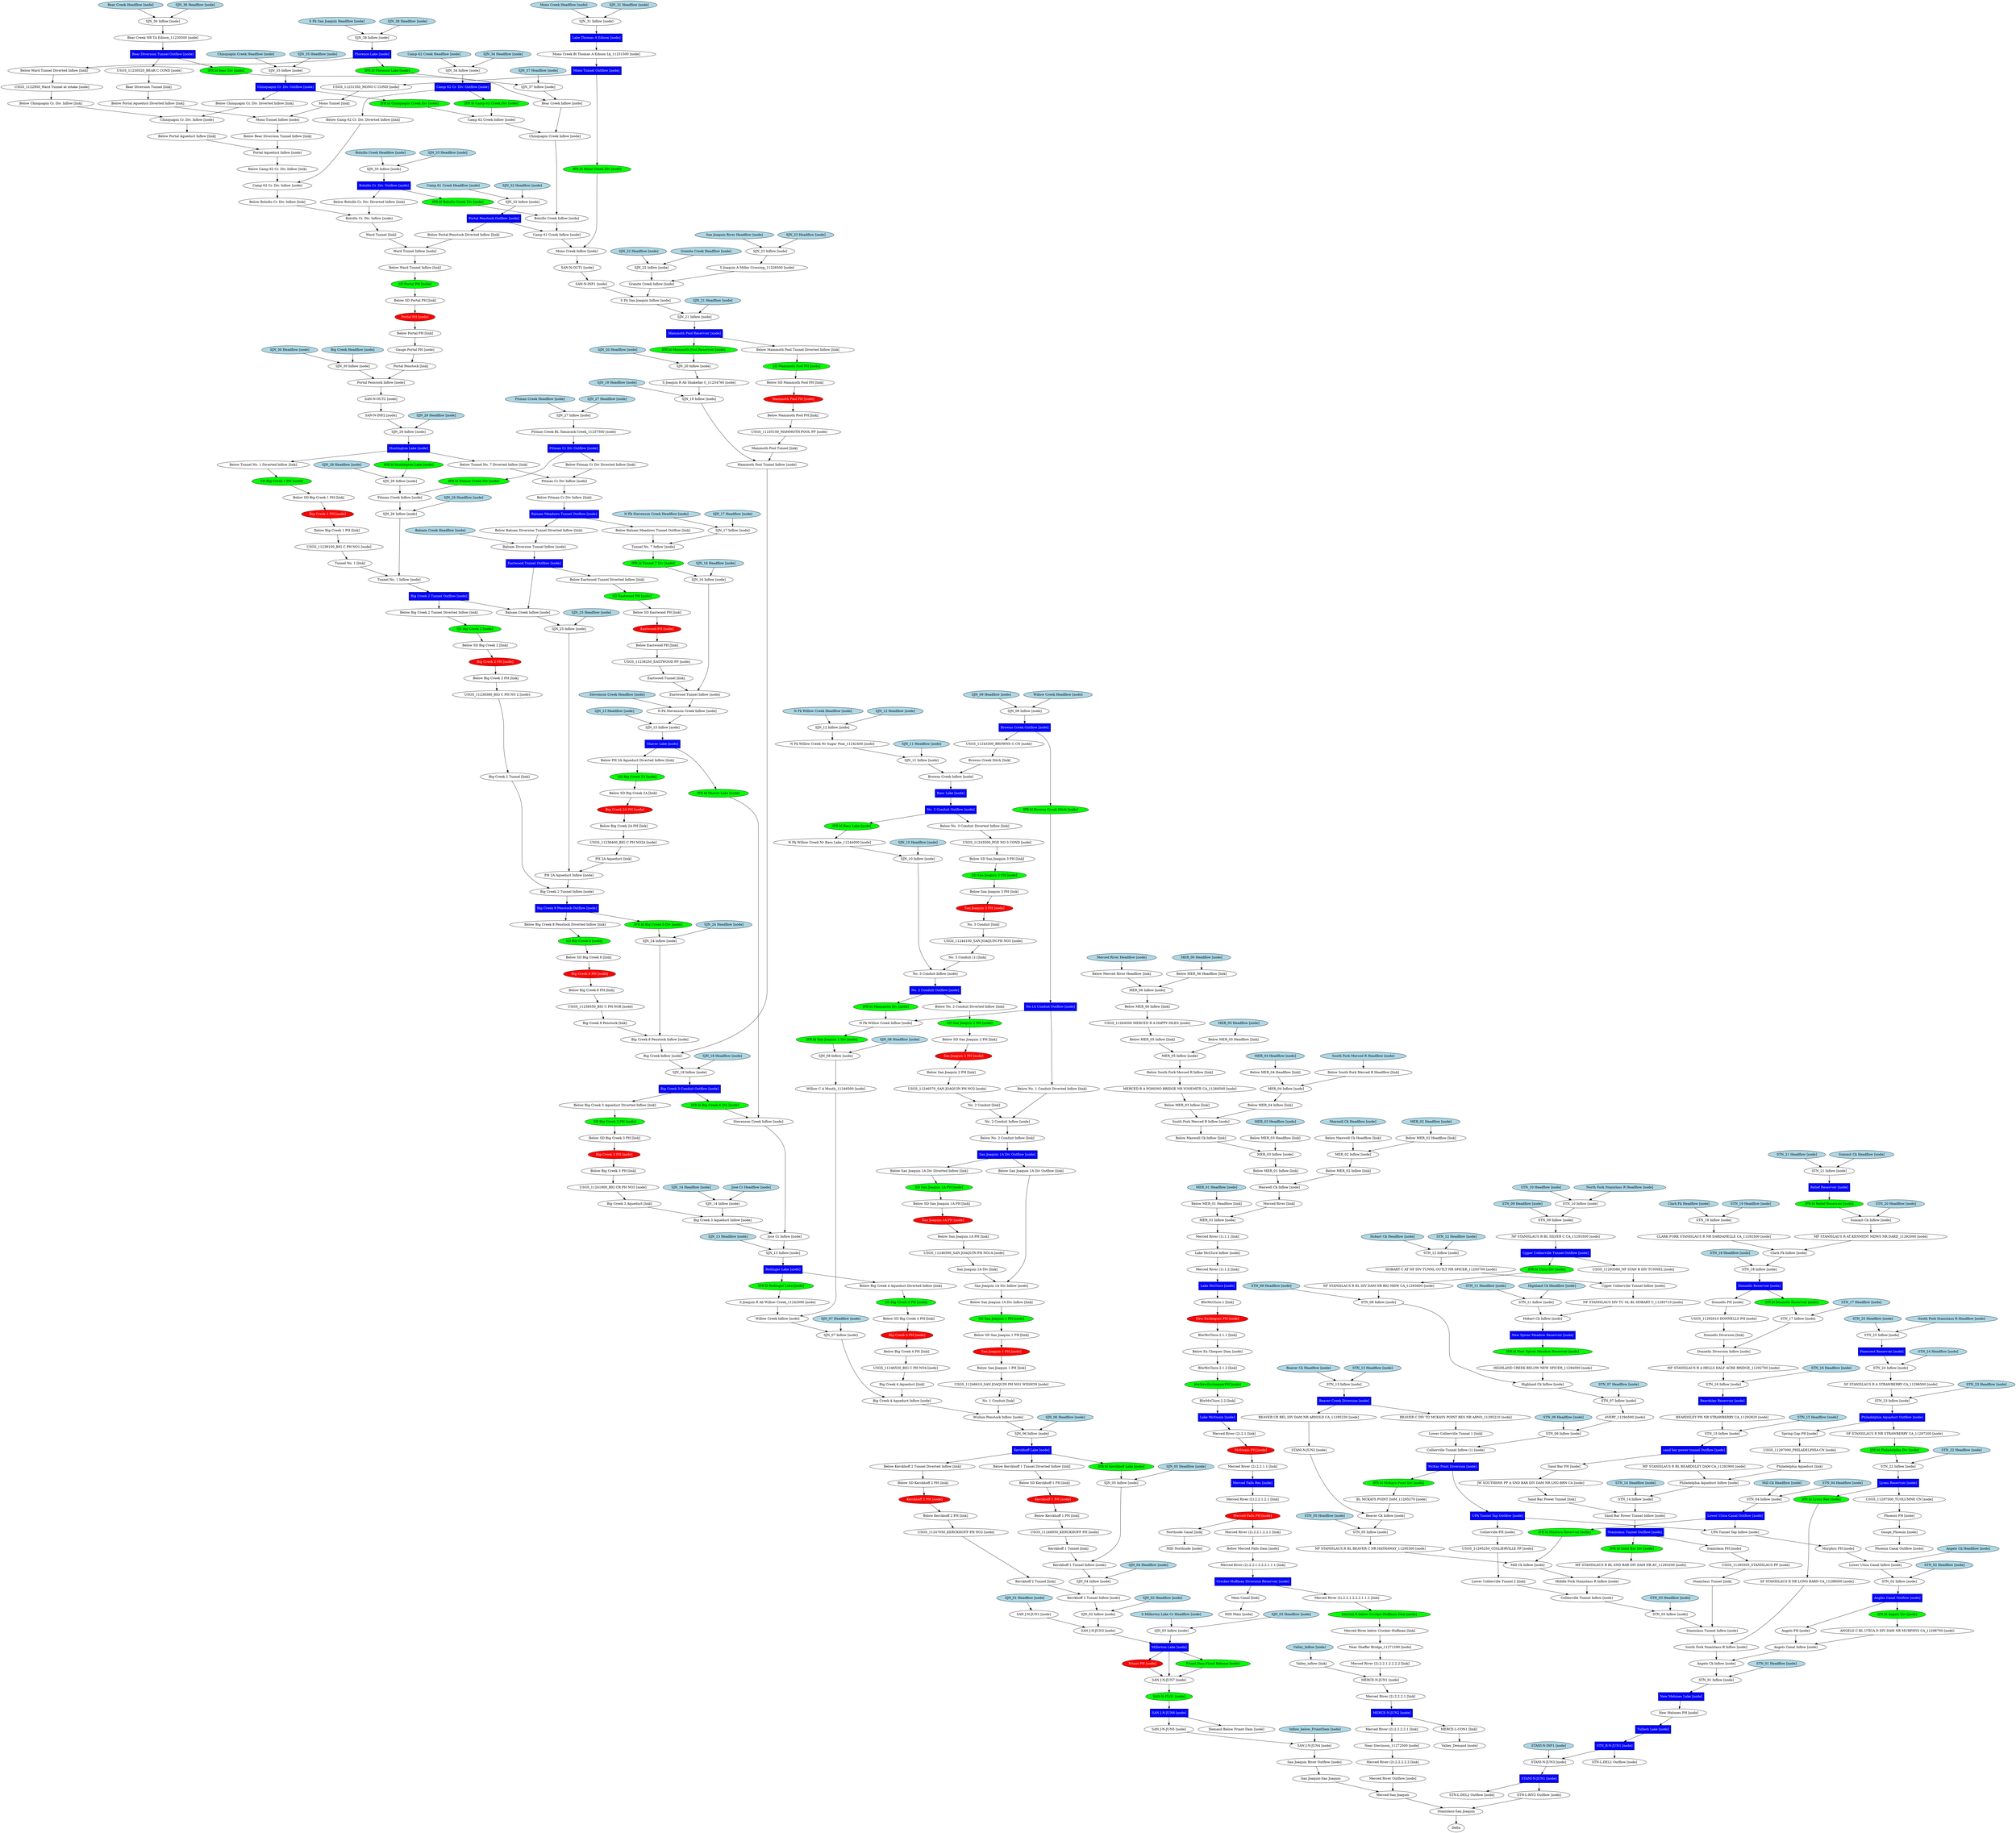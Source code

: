 // System
digraph {
	"Donnells Diversion [link]" [fillcolor=white fontcolor=black shape=oval style=filled]
	"Lower Collierville Tunnel 1 [link]" [fillcolor=white fontcolor=black shape=oval style=filled]
	"Lower Collierville Tunnel 2 [link]" [fillcolor=white fontcolor=black shape=oval style=filled]
	"Philadelphia Aqueduct [link]" [fillcolor=white fontcolor=black shape=oval style=filled]
	"Sand Bar Power Tunnel [link]" [fillcolor=white fontcolor=black shape=oval style=filled]
	"Stanislaus Tunnel [link]" [fillcolor=white fontcolor=black shape=oval style=filled]
	"ANGELS C BL UTICA D DIV DAM NR MURPHYS CA_11298700 [node]" [fillcolor=white fontcolor=black shape=oval style=filled]
	"Angels Canal Inflow [node]" [fillcolor=white fontcolor=black shape=oval style=filled]
	"Angels Ck Headflow [node]" [fillcolor=lightblue fontcolor=black shape=oval style=filled]
	"Angels Ck Inflow [node]" [fillcolor=white fontcolor=black shape=oval style=filled]
	"Angels PH [node]" [fillcolor=white fontcolor=black shape=oval style=filled]
	"Angles Canal Outflow [node]" [fillcolor=blue fontcolor=white shape=rect style=filled]
	"AVERY_11294500 [node]" [fillcolor=white fontcolor=black shape=oval style=filled]
	"BEARDSLEY PH NR STRAWBERRY CA_11292820 [node]" [fillcolor=white fontcolor=black shape=oval style=filled]
	"Beardsley Reservoir [node]" [fillcolor=blue fontcolor=white shape=rect style=filled]
	"BEAVER C DIV TO MCKAYS POINT RES NR ARNO_11295210 [node]" [fillcolor=white fontcolor=black shape=oval style=filled]
	"Beaver Ck Headflow [node]" [fillcolor=lightblue fontcolor=black shape=oval style=filled]
	"Beaver Ck Inflow [node]" [fillcolor=white fontcolor=black shape=oval style=filled]
	"BEAVER CR BEL DIV DAM NR ARNOLD CA_11295230 [node]" [fillcolor=white fontcolor=black shape=oval style=filled]
	"Beaver Creek Diversion [node]" [fillcolor=blue fontcolor=white shape=rect style=filled]
	"BL MCKAYS POINT DAM_11295270 [node]" [fillcolor=white fontcolor=black shape=oval style=filled]
	"Clark Fk Headflow [node]" [fillcolor=lightblue fontcolor=black shape=oval style=filled]
	"Clark Fk Inflow [node]" [fillcolor=white fontcolor=black shape=oval style=filled]
	"CLARK FORK STANISLAUS R NR DARDANELLE CA_11292500 [node]" [fillcolor=white fontcolor=black shape=oval style=filled]
	"Collierville PH [node]" [fillcolor=white fontcolor=black shape=oval style=filled]
	"Collierville Tunnel Inflow [node]" [fillcolor=white fontcolor=black shape=oval style=filled]
	"Collierville Tunnel Inflow (1) [node]" [fillcolor=white fontcolor=black shape=oval style=filled]
	"Donnells Diversion Inflow [node]" [fillcolor=white fontcolor=black shape=oval style=filled]
	"Donnells PH [node]" [fillcolor=white fontcolor=black shape=oval style=filled]
	"Donnells Reservoir [node]" [fillcolor=blue fontcolor=white shape=rect style=filled]
	"Gauge_Phoenix [node]" [fillcolor=white fontcolor=black shape=oval style=filled]
	"Highland Ck Headflow [node]" [fillcolor=lightblue fontcolor=black shape=oval style=filled]
	"Highland Ck Inflow [node]" [fillcolor=white fontcolor=black shape=oval style=filled]
	"HIGHLAND CREEK BELOW NEW SPICER_11294000 [node]" [fillcolor=white fontcolor=black shape=oval style=filled]
	"HOBART C AT NF DIV TUNNL OUTLT NR SPICER_11293700 [node]" [fillcolor=white fontcolor=black shape=oval style=filled]
	"Hobart Ck Headflow [node]" [fillcolor=lightblue fontcolor=black shape=oval style=filled]
	"Hobart Ck Inflow [node]" [fillcolor=white fontcolor=black shape=oval style=filled]
	"IFR bl Angels Div [node]" [fillcolor=green fontcolor=black shape=oval style=filled]
	"IFR bl Donnells Reservoir [node]" [fillcolor=green fontcolor=black shape=oval style=filled]
	"IFR bl Hunters Reservoir [node]" [fillcolor=green fontcolor=black shape=oval style=filled]
	"IFR bl Lyons Res [node]" [fillcolor=green fontcolor=black shape=oval style=filled]
	"IFR bl McKays Point Div [node]" [fillcolor=green fontcolor=black shape=oval style=filled]
	"IFR bl New Spicer Meadow Reservoir [node]" [fillcolor=green fontcolor=black shape=oval style=filled]
	"IFR bl Philadelphia Div [node]" [fillcolor=green fontcolor=black shape=oval style=filled]
	"IFR bl Relief Reservoir [node]" [fillcolor=green fontcolor=black shape=oval style=filled]
	"IFR bl Sand Bar Div [node]" [fillcolor=green fontcolor=black shape=oval style=filled]
	"IFR bl Utica Div [node]" [fillcolor=green fontcolor=black shape=oval style=filled]
	"JW SOUTHERN PP A SND BAR DIV DAM NR LNG BRN CA [node]" [fillcolor=white fontcolor=black shape=oval style=filled]
	"Lower Utica Canal Inflow [node]" [fillcolor=white fontcolor=black shape=oval style=filled]
	"Lower Utica Canal Outflow [node]" [fillcolor=blue fontcolor=white shape=rect style=filled]
	"Lyons Reservoir [node]" [fillcolor=blue fontcolor=white shape=rect style=filled]
	"McKay Point Diversion [node]" [fillcolor=blue fontcolor=white shape=rect style=filled]
	"MF STANISLAUS R A HELLS HALF ACRE BRIDGE_11292700 [node]" [fillcolor=white fontcolor=black shape=oval style=filled]
	"MF STANISLAUS R AT KENNEDY MDWS NR DARD_11292000 [node]" [fillcolor=white fontcolor=black shape=oval style=filled]
	"MF STANISLAUS R BL BEARDSLEY DAM CA_11292900 [node]" [fillcolor=white fontcolor=black shape=oval style=filled]
	"MF STANISLAUS R BL SND BAR DIV DAM NR AV_11293200 [node]" [fillcolor=white fontcolor=black shape=oval style=filled]
	"Middle Fork Stanislaus R Inflow [node]" [fillcolor=white fontcolor=black shape=oval style=filled]
	"Mill Ck Headflow [node]" [fillcolor=lightblue fontcolor=black shape=oval style=filled]
	"Mill Ck Inflow [node]" [fillcolor=white fontcolor=black shape=oval style=filled]
	"Murphys PH [node]" [fillcolor=white fontcolor=black shape=oval style=filled]
	"New Melones Lake [node]" [fillcolor=blue fontcolor=white shape=rect style=filled]
	"New Melones PH [node]" [fillcolor=white fontcolor=black shape=oval style=filled]
	"New Spicer Meadow Reservoir [node]" [fillcolor=blue fontcolor=white shape=rect style=filled]
	"NF STANISLAUS DIV TU OL BL HOBART C_11293710 [node]" [fillcolor=white fontcolor=black shape=oval style=filled]
	"NF STANISLAUS R BL BEAVER C NR HATHAWAY_11295300 [node]" [fillcolor=white fontcolor=black shape=oval style=filled]
	"NF STANISLAUS R BL DIV DAM NR BIG MDW CA_11293600 [node]" [fillcolor=white fontcolor=black shape=oval style=filled]
	"NF STANISLAUS R BL SILVER C CA_11293500 [node]" [fillcolor=white fontcolor=black shape=oval style=filled]
	"North Fork Stanislaus R Headflow [node]" [fillcolor=lightblue fontcolor=black shape=oval style=filled]
	"Philadelphia Aquaduct Outflow [node]" [fillcolor=blue fontcolor=white shape=rect style=filled]
	"Philadelphia Aqueduct Inflow [node]" [fillcolor=white fontcolor=black shape=oval style=filled]
	"Phoenix Canal Outflow [node]" [fillcolor=white fontcolor=black shape=oval style=filled]
	"Phoenix PH [node]" [fillcolor=white fontcolor=black shape=oval style=filled]
	"Pinecrest Reservoir [node]" [fillcolor=blue fontcolor=white shape=rect style=filled]
	"Relief Reservoir [node]" [fillcolor=blue fontcolor=white shape=rect style=filled]
	"Sand Bar PH [node]" [fillcolor=white fontcolor=black shape=oval style=filled]
	"Sand Bar Power Tunnel Inflow [node]" [fillcolor=white fontcolor=black shape=oval style=filled]
	"sand bar power tunnel Outflow [node]" [fillcolor=blue fontcolor=white shape=rect style=filled]
	"SF STANISLAUS R A STRAWBERRY CA_11296500 [node]" [fillcolor=white fontcolor=black shape=oval style=filled]
	"SF STANISLAUS R NR LONG BARN CA_11298000 [node]" [fillcolor=white fontcolor=black shape=oval style=filled]
	"SF STANISLAUS R NR STRAWBERRY CA_11297200 [node]" [fillcolor=white fontcolor=black shape=oval style=filled]
	"South Fork Stanislaus R Headflow [node]" [fillcolor=lightblue fontcolor=black shape=oval style=filled]
	"South Fork Stanislaus R Inflow [node]" [fillcolor=white fontcolor=black shape=oval style=filled]
	"Spring Gap PH [node]" [fillcolor=white fontcolor=black shape=oval style=filled]
	"STANI-N-INF1 [node]" [fillcolor=lightblue fontcolor=black shape=oval style=filled]
	"STANI-N-JUN1 [node]" [fillcolor=blue fontcolor=white shape=rect style=filled]
	"STANI-N-JUN2 [node]" [fillcolor=white fontcolor=black shape=oval style=filled]
	"STANI-N-JUN3 [node]" [fillcolor=white fontcolor=black shape=oval style=filled]
	"Stanislaus PH [node]" [fillcolor=white fontcolor=black shape=oval style=filled]
	"Stanislaus Tunnel Inflow [node]" [fillcolor=white fontcolor=black shape=oval style=filled]
	"Stanislaus Tunnel Outflow [node]" [fillcolor=blue fontcolor=white shape=rect style=filled]
	"STN-L-DEL1 Outflow [node]" [fillcolor=white fontcolor=black shape=oval style=filled]
	"STN-L-DEL2 Outflow [node]" [fillcolor=white fontcolor=black shape=oval style=filled]
	"STN-L-RIV2 Outflow [node]" [fillcolor=white fontcolor=black shape=oval style=filled]
	"STN_01 Headflow [node]" [fillcolor=lightblue fontcolor=black shape=oval style=filled]
	"STN_01 Inflow [node]" [fillcolor=white fontcolor=black shape=oval style=filled]
	"STN_02 Headflow [node]" [fillcolor=lightblue fontcolor=black shape=oval style=filled]
	"STN_02 Inflow [node]" [fillcolor=white fontcolor=black shape=oval style=filled]
	"STN_03 Headflow [node]" [fillcolor=lightblue fontcolor=black shape=oval style=filled]
	"STN_03 Inflow [node]" [fillcolor=white fontcolor=black shape=oval style=filled]
	"STN_04 Headflow [node]" [fillcolor=lightblue fontcolor=black shape=oval style=filled]
	"STN_04 Inflow [node]" [fillcolor=white fontcolor=black shape=oval style=filled]
	"STN_05 Headflow [node]" [fillcolor=lightblue fontcolor=black shape=oval style=filled]
	"STN_05 Inflow [node]" [fillcolor=white fontcolor=black shape=oval style=filled]
	"STN_06 Headflow [node]" [fillcolor=lightblue fontcolor=black shape=oval style=filled]
	"STN_06 Inflow [node]" [fillcolor=white fontcolor=black shape=oval style=filled]
	"STN_07 Headflow [node]" [fillcolor=lightblue fontcolor=black shape=oval style=filled]
	"STN_07 Inflow [node]" [fillcolor=white fontcolor=black shape=oval style=filled]
	"STN_08 Headflow [node]" [fillcolor=lightblue fontcolor=black shape=oval style=filled]
	"STN_08 Inflow [node]" [fillcolor=white fontcolor=black shape=oval style=filled]
	"STN_09 Headflow [node]" [fillcolor=lightblue fontcolor=black shape=oval style=filled]
	"STN_09 Inflow [node]" [fillcolor=white fontcolor=black shape=oval style=filled]
	"STN_10 Headflow [node]" [fillcolor=lightblue fontcolor=black shape=oval style=filled]
	"STN_10 Inflow [node]" [fillcolor=white fontcolor=black shape=oval style=filled]
	"STN_11 Headflow [node]" [fillcolor=lightblue fontcolor=black shape=oval style=filled]
	"STN_11 Inflow [node]" [fillcolor=white fontcolor=black shape=oval style=filled]
	"STN_12 Headflow [node]" [fillcolor=lightblue fontcolor=black shape=oval style=filled]
	"STN_12 Inflow [node]" [fillcolor=white fontcolor=black shape=oval style=filled]
	"STN_13 Headflow [node]" [fillcolor=lightblue fontcolor=black shape=oval style=filled]
	"STN_13 Inflow [node]" [fillcolor=white fontcolor=black shape=oval style=filled]
	"STN_14 Headflow [node]" [fillcolor=lightblue fontcolor=black shape=oval style=filled]
	"STN_14 Inflow [node]" [fillcolor=white fontcolor=black shape=oval style=filled]
	"STN_15 Headflow [node]" [fillcolor=lightblue fontcolor=black shape=oval style=filled]
	"STN_15 Inflow [node]" [fillcolor=white fontcolor=black shape=oval style=filled]
	"STN_16 Headflow [node]" [fillcolor=lightblue fontcolor=black shape=oval style=filled]
	"STN_16 Inflow [node]" [fillcolor=white fontcolor=black shape=oval style=filled]
	"STN_17 Headflow [node]" [fillcolor=lightblue fontcolor=black shape=oval style=filled]
	"STN_17 Inflow [node]" [fillcolor=white fontcolor=black shape=oval style=filled]
	"STN_18 Headflow [node]" [fillcolor=lightblue fontcolor=black shape=oval style=filled]
	"STN_18 Inflow [node]" [fillcolor=white fontcolor=black shape=oval style=filled]
	"STN_19 Headflow [node]" [fillcolor=lightblue fontcolor=black shape=oval style=filled]
	"STN_19 Inflow [node]" [fillcolor=white fontcolor=black shape=oval style=filled]
	"STN_20 Headflow [node]" [fillcolor=lightblue fontcolor=black shape=oval style=filled]
	"STN_21 Headflow [node]" [fillcolor=lightblue fontcolor=black shape=oval style=filled]
	"STN_21 Inflow [node]" [fillcolor=white fontcolor=black shape=oval style=filled]
	"STN_22 Headflow [node]" [fillcolor=lightblue fontcolor=black shape=oval style=filled]
	"STN_22 Inflow [node]" [fillcolor=white fontcolor=black shape=oval style=filled]
	"STN_23 Headflow [node]" [fillcolor=lightblue fontcolor=black shape=oval style=filled]
	"STN_23 Inflow [node]" [fillcolor=white fontcolor=black shape=oval style=filled]
	"STN_24 Headflow [node]" [fillcolor=lightblue fontcolor=black shape=oval style=filled]
	"STN_24 Inflow [node]" [fillcolor=white fontcolor=black shape=oval style=filled]
	"STN_25 Headflow [node]" [fillcolor=lightblue fontcolor=black shape=oval style=filled]
	"STN_25 Inflow [node]" [fillcolor=white fontcolor=black shape=oval style=filled]
	"STN_R-N-JUN1 [node]" [fillcolor=blue fontcolor=white shape=rect style=filled]
	"Summit Ck Headflow [node]" [fillcolor=lightblue fontcolor=black shape=oval style=filled]
	"Summit Ck Inflow [node]" [fillcolor=white fontcolor=black shape=oval style=filled]
	"Tulloch Lake [node]" [fillcolor=blue fontcolor=white shape=rect style=filled]
	"UPA Tunnel Tap Inflow [node]" [fillcolor=white fontcolor=black shape=oval style=filled]
	"UPA Tunnel Tap Outflow [node]" [fillcolor=blue fontcolor=white shape=rect style=filled]
	"Upper Collierville Tunnel Inflow [node]" [fillcolor=white fontcolor=black shape=oval style=filled]
	"Upper Collierville Tunnel Outflow [node]" [fillcolor=blue fontcolor=white shape=rect style=filled]
	"USGS_11292610 DONNELLS PH [node]" [fillcolor=white fontcolor=black shape=oval style=filled]
	"USGS_11293580_NF STAN R DIV TUNNEL [node]" [fillcolor=white fontcolor=black shape=oval style=filled]
	"USGS_11295250_COLLIERVILLE PP [node]" [fillcolor=white fontcolor=black shape=oval style=filled]
	"USGS_11295505_STANISLAUS PP [node]" [fillcolor=white fontcolor=black shape=oval style=filled]
	"USGS_11297000_PHILADELPHIA CN [node]" [fillcolor=white fontcolor=black shape=oval style=filled]
	"USGS_11297500_TUOLUMNE CN [node]" [fillcolor=white fontcolor=black shape=oval style=filled]
	"Angels Canal Inflow [node]" -> "Angels Ck Inflow [node]"
	"STANI-N-JUN2 [node]" -> "Beaver Ck Inflow [node]"
	"Angles Canal Outflow [node]" -> "Angels PH [node]"
	"ANGELS C BL UTICA D DIV DAM NR MURPHYS CA_11298700 [node]" -> "Angels Canal Inflow [node]"
	"Angels Ck Headflow [node]" -> "Lower Utica Canal Inflow [node]"
	"Angels PH [node]" -> "Angels Canal Inflow [node]"
	"Angles Canal Outflow [node]" -> "IFR bl Angels Div [node]"
	"STN_16 Inflow [node]" -> "Beardsley Reservoir [node]"
	"Beaver Ck Headflow [node]" -> "STN_13 Inflow [node]"
	"Collierville Tunnel Inflow (1) [node]" -> "McKay Point Diversion [node]"
	"Beaver Creek Diversion [node]" -> "BEAVER CR BEL DIV DAM NR ARNOLD CA_11295230 [node]"
	"Clark Fk Headflow [node]" -> "STN_19 Inflow [node]"
	"Clark Fk Inflow [node]" -> "STN_18 Inflow [node]"
	"Collierville PH [node]" -> "USGS_11295250_COLLIERVILLE PP [node]"
	"STN_03 Inflow [node]" -> "Stanislaus Tunnel Inflow [node]"
	"STN_07 Inflow [node]" -> "AVERY_11294500 [node]"
	"Donnells Reservoir [node]" -> "Donnells PH [node]"
	"Donnells Diversion Inflow [node]" -> "MF STANISLAUS R A HELLS HALF ACRE BRIDGE_11292700 [node]"
	"Donnells PH [node]" -> "USGS_11292610 DONNELLS PH [node]"
	"Donnells Reservoir [node]" -> "IFR bl Donnells Reservoir [node]"
	"Highland Ck Headflow [node]" -> "STN_11 Inflow [node]"
	"NF STANISLAUS R BL DIV DAM NR BIG MDW CA_11293600 [node]" -> "STN_08 Inflow [node]"
	"Hobart Ck Headflow [node]" -> "STN_12 Inflow [node]"
	"Hobart Ck Inflow [node]" -> "New Spicer Meadow Reservoir [node]"
	"Phoenix PH [node]" -> "Gauge_Phoenix [node]"
	"IFR bl Angels Div [node]" -> "ANGELS C BL UTICA D DIV DAM NR MURPHYS CA_11298700 [node]"
	"IFR bl Donnells Reservoir [node]" -> "STN_17 Inflow [node]"
	"IFR bl Hunters Reservoir [node]" -> "Mill Ck Inflow [node]"
	"STN_22 Inflow [node]" -> "Lyons Reservoir [node]"
	"STN_06 Inflow [node]" -> "Collierville Tunnel Inflow (1) [node]"
	"IFR bl New Spicer Meadow Reservoir [node]" -> "HIGHLAND CREEK BELOW NEW SPICER_11294000 [node]"
	"Philadelphia Aquaduct Outflow [node]" -> "SF STANISLAUS R NR STRAWBERRY CA_11297200 [node]"
	"IFR bl Relief Reservoir [node]" -> "Summit Ck Inflow [node]"
	"STN_14 Inflow [node]" -> "Sand Bar Power Tunnel Inflow [node]"
	"Upper Collierville Tunnel Outflow [node]" -> "IFR bl Utica Div [node]"
	"Beaver Creek Diversion [node]" -> "BEAVER C DIV TO MCKAYS POINT RES NR ARNO_11295210 [node]"
	"McKay Point Diversion [node]" -> "UPA Tunnel Tap Outflow [node]"
	"Lower Utica Canal Outflow [node]" -> "UPA Tunnel Tap Inflow [node]"
	"Lower Utica Canal Inflow [node]" -> "STN_02 Inflow [node]"
	"Lower Utica Canal Outflow [node]" -> "IFR bl Hunters Reservoir [node]"
	"IFR bl Philadelphia Div [node]" -> "STN_22 Inflow [node]"
	"AVERY_11294500 [node]" -> "STN_06 Inflow [node]"
	"Summit Ck Inflow [node]" -> "MF STANISLAUS R AT KENNEDY MDWS NR DARD_11292000 [node]"
	"Collierville Tunnel Inflow [node]" -> "STN_03 Inflow [node]"
	"Mill Ck Headflow [node]" -> "STN_04 Inflow [node]"
	"IFR bl McKays Point Div [node]" -> "BL MCKAYS POINT DAM_11295270 [node]"
	"Murphys PH [node]" -> "Lower Utica Canal Inflow [node]"
	"New Spicer Meadow Reservoir [node]" -> "IFR bl New Spicer Meadow Reservoir [node]"
	"North Fork Stanislaus R Headflow [node]" -> "STN_10 Inflow [node]"
	"STN_23 Inflow [node]" -> "Philadelphia Aquaduct Outflow [node]"
	"Philadelphia Aquaduct Outflow [node]" -> "Spring Gap PH [node]"
	"STN_15 Inflow [node]" -> "sand bar power tunnel Outflow [node]"
	"Lyons Reservoir [node]" -> "USGS_11297500_TUOLUMNE CN [node]"
	"Pinecrest Reservoir [node]" -> "STN_24 Inflow [node]"
	"Relief Reservoir [node]" -> "IFR bl Relief Reservoir [node]"
	"Sand Bar PH [node]" -> "JW SOUTHERN PP A SND BAR DIV DAM NR LNG BRN CA [node]"
	"sand bar power tunnel Outflow [node]" -> "Sand Bar PH [node]"
	"MF STANISLAUS R BL BEARDSLEY DAM CA_11292900 [node]" -> "Philadelphia Aqueduct Inflow [node]"
	"BEARDSLEY PH NR STRAWBERRY CA_11292820 [node]" -> "STN_15 Inflow [node]"
	"USGS_11297500_TUOLUMNE CN [node]" -> "Phoenix PH [node]"
	"South Fork Stanislaus R Headflow [node]" -> "STN_25 Inflow [node]"
	"Angels Ck Inflow [node]" -> "STN_01 Inflow [node]"
	"Spring Gap PH [node]" -> "USGS_11297000_PHILADELPHIA CN [node]"
	"Stanislaus PH [node]" -> "USGS_11295505_STANISLAUS PP [node]"
	"Middle Fork Stanislaus R Inflow [node]" -> "Collierville Tunnel Inflow [node]"
	"Stanislaus Tunnel Outflow [node]" -> "Stanislaus PH [node]"
	"South Fork Stanislaus R Inflow [node]" -> "Angels Ck Inflow [node]"
	"Philadelphia Aqueduct Inflow [node]" -> "STN_14 Inflow [node]"
	"STN_01 Headflow [node]" -> "STN_01 Inflow [node]"
	"STN_02 Headflow [node]" -> "STN_02 Inflow [node]"
	"STN_02 Inflow [node]" -> "Angles Canal Outflow [node]"
	"STN_03 Headflow [node]" -> "STN_03 Inflow [node]"
	"Stanislaus Tunnel Inflow [node]" -> "South Fork Stanislaus R Inflow [node]"
	"STN_04 Headflow [node]" -> "STN_04 Inflow [node]"
	"STN_04 Inflow [node]" -> "Lower Utica Canal Outflow [node]"
	"STN_05 Headflow [node]" -> "STN_05 Inflow [node]"
	"McKay Point Diversion [node]" -> "IFR bl McKays Point Div [node]"
	"STN_06 Headflow [node]" -> "STN_06 Inflow [node]"
	"Highland Ck Inflow [node]" -> "STN_07 Inflow [node]"
	"STN_07 Headflow [node]" -> "STN_07 Inflow [node]"
	"STN_08 Inflow [node]" -> "Highland Ck Inflow [node]"
	"STN_08 Headflow [node]" -> "STN_08 Inflow [node]"
	"IFR bl Utica Div [node]" -> "NF STANISLAUS R BL DIV DAM NR BIG MDW CA_11293600 [node]"
	"STN_09 Headflow [node]" -> "STN_09 Inflow [node]"
	"STN_09 Inflow [node]" -> "NF STANISLAUS R BL SILVER C CA_11293500 [node]"
	"STN_10 Headflow [node]" -> "STN_10 Inflow [node]"
	"STN_10 Inflow [node]" -> "STN_09 Inflow [node]"
	"STN_11 Headflow [node]" -> "STN_11 Inflow [node]"
	"STN_11 Inflow [node]" -> "Hobart Ck Inflow [node]"
	"STN_12 Headflow [node]" -> "STN_12 Inflow [node]"
	"STN_12 Inflow [node]" -> "HOBART C AT NF DIV TUNNL OUTLT NR SPICER_11293700 [node]"
	"STN_13 Headflow [node]" -> "STN_13 Inflow [node]"
	"STN_13 Inflow [node]" -> "Beaver Creek Diversion [node]"
	"STN_14 Headflow [node]" -> "STN_14 Inflow [node]"
	"sand bar power tunnel Outflow [node]" -> "MF STANISLAUS R BL BEARDSLEY DAM CA_11292900 [node]"
	"STN_15 Headflow [node]" -> "STN_15 Inflow [node]"
	"Beardsley Reservoir [node]" -> "BEARDSLEY PH NR STRAWBERRY CA_11292820 [node]"
	"STN_16 Headflow [node]" -> "STN_16 Inflow [node]"
	"MF STANISLAUS R A HELLS HALF ACRE BRIDGE_11292700 [node]" -> "STN_16 Inflow [node]"
	"STN_17 Headflow [node]" -> "STN_17 Inflow [node]"
	"STN_17 Inflow [node]" -> "Donnells Diversion Inflow [node]"
	"STN_18 Headflow [node]" -> "STN_18 Inflow [node]"
	"STN_18 Inflow [node]" -> "Donnells Reservoir [node]"
	"STN_19 Headflow [node]" -> "STN_19 Inflow [node]"
	"STN_19 Inflow [node]" -> "CLARK FORK STANISLAUS R NR DARDANELLE CA_11292500 [node]"
	"STN_20 Headflow [node]" -> "Summit Ck Inflow [node]"
	"STN_21 Headflow [node]" -> "STN_21 Inflow [node]"
	"STN_21 Inflow [node]" -> "Relief Reservoir [node]"
	"STN_22 Headflow [node]" -> "STN_22 Inflow [node]"
	"SF STANISLAUS R NR STRAWBERRY CA_11297200 [node]" -> "IFR bl Philadelphia Div [node]"
	"STN_23 Headflow [node]" -> "STN_23 Inflow [node]"
	"SF STANISLAUS R A STRAWBERRY CA_11296500 [node]" -> "STN_23 Inflow [node]"
	"STN_24 Headflow [node]" -> "STN_24 Inflow [node]"
	"STN_24 Inflow [node]" -> "SF STANISLAUS R A STRAWBERRY CA_11296500 [node]"
	"STN_25 Headflow [node]" -> "STN_25 Inflow [node]"
	"STN_25 Inflow [node]" -> "Pinecrest Reservoir [node]"
	"Summit Ck Headflow [node]" -> "STN_21 Inflow [node]"
	"MF STANISLAUS R AT KENNEDY MDWS NR DARD_11292000 [node]" -> "Clark Fk Inflow [node]"
	"UPA Tunnel Tap Outflow [node]" -> "UPA Tunnel Tap Inflow [node]"
	"UPA Tunnel Tap Inflow [node]" -> "Murphys PH [node]"
	"UPA Tunnel Tap Outflow [node]" -> "Collierville PH [node]"
	"HOBART C AT NF DIV TUNNL OUTLT NR SPICER_11293700 [node]" -> "Upper Collierville Tunnel Inflow [node]"
	"NF STANISLAUS R BL SILVER C CA_11293500 [node]" -> "Upper Collierville Tunnel Outflow [node]"
	"CLARK FORK STANISLAUS R NR DARDANELLE CA_11292500 [node]" -> "Clark Fk Inflow [node]"
	"USGS_11292610 DONNELLS PH [node]" -> "Donnells Diversion [link]"
	"Donnells Diversion [link]" -> "Donnells Diversion Inflow [node]"
	"HIGHLAND CREEK BELOW NEW SPICER_11294000 [node]" -> "Highland Ck Inflow [node]"
	"Upper Collierville Tunnel Inflow [node]" -> "NF STANISLAUS DIV TU OL BL HOBART C_11293710 [node]"
	"NF STANISLAUS DIV TU OL BL HOBART C_11293710 [node]" -> "Hobart Ck Inflow [node]"
	"BEAVER C DIV TO MCKAYS POINT RES NR ARNO_11295210 [node]" -> "Lower Collierville Tunnel 1 [link]"
	"Lower Collierville Tunnel 1 [link]" -> "Collierville Tunnel Inflow (1) [node]"
	"USGS_11295250_COLLIERVILLE PP [node]" -> "Lower Collierville Tunnel 2 [link]"
	"Lower Collierville Tunnel 2 [link]" -> "Collierville Tunnel Inflow [node]"
	"Sand Bar Power Tunnel Inflow [node]" -> "Stanislaus Tunnel Outflow [node]"
	"Stanislaus Tunnel Outflow [node]" -> "IFR bl Sand Bar Div [node]"
	"IFR bl Sand Bar Div [node]" -> "MF STANISLAUS R BL SND BAR DIV DAM NR AV_11293200 [node]"
	"MF STANISLAUS R BL SND BAR DIV DAM NR AV_11293200 [node]" -> "Middle Fork Stanislaus R Inflow [node]"
	"BL MCKAYS POINT DAM_11295270 [node]" -> "Beaver Ck Inflow [node]"
	"Beaver Ck Inflow [node]" -> "STN_05 Inflow [node]"
	"STN_05 Inflow [node]" -> "NF STANISLAUS R BL BEAVER C NR HATHAWAY_11295300 [node]"
	"NF STANISLAUS R BL BEAVER C NR HATHAWAY_11295300 [node]" -> "Mill Ck Inflow [node]"
	"Mill Ck Inflow [node]" -> "Middle Fork Stanislaus R Inflow [node]"
	"USGS_11297000_PHILADELPHIA CN [node]" -> "Philadelphia Aqueduct [link]"
	"Philadelphia Aqueduct [link]" -> "Philadelphia Aqueduct Inflow [node]"
	"Gauge_Phoenix [node]" -> "Phoenix Canal Outflow [node]"
	"JW SOUTHERN PP A SND BAR DIV DAM NR LNG BRN CA [node]" -> "Sand Bar Power Tunnel [link]"
	"Sand Bar Power Tunnel [link]" -> "Sand Bar Power Tunnel Inflow [node]"
	"Lyons Reservoir [node]" -> "IFR bl Lyons Res [node]"
	"IFR bl Lyons Res [node]" -> "SF STANISLAUS R NR LONG BARN CA_11298000 [node]"
	"SF STANISLAUS R NR LONG BARN CA_11298000 [node]" -> "South Fork Stanislaus R Inflow [node]"
	"STANI-N-JUN1 [node]" -> "STN-L-DEL2 Outflow [node]"
	"BEAVER CR BEL DIV DAM NR ARNOLD CA_11295230 [node]" -> "STANI-N-JUN2 [node]"
	"STN_R-N-JUN1 [node]" -> "STANI-N-JUN3 [node]"
	"STANI-N-JUN3 [node]" -> "STANI-N-JUN1 [node]"
	"STANI-N-JUN1 [node]" -> "STN-L-RIV2 Outflow [node]"
	"STANI-N-INF1 [node]" -> "STANI-N-JUN3 [node]"
	"USGS_11295505_STANISLAUS PP [node]" -> "Stanislaus Tunnel [link]"
	"Stanislaus Tunnel [link]" -> "Stanislaus Tunnel Inflow [node]"
	"New Melones Lake [node]" -> "New Melones PH [node]"
	"STN_R-N-JUN1 [node]" -> "STN-L-DEL1 Outflow [node]"
	"STN_01 Inflow [node]" -> "New Melones Lake [node]"
	"Tulloch Lake [node]" -> "STN_R-N-JUN1 [node]"
	"New Melones PH [node]" -> "Tulloch Lake [node]"
	"USGS_11293580_NF STAN R DIV TUNNEL [node]" -> "Upper Collierville Tunnel Inflow [node]"
	"Upper Collierville Tunnel Outflow [node]" -> "USGS_11293580_NF STAN R DIV TUNNEL [node]"
	"Below Maxwell Ck Headflow [link]" [fillcolor=white fontcolor=black shape=oval style=filled]
	"Below Maxwell Ck Inflow [link]" [fillcolor=white fontcolor=black shape=oval style=filled]
	"Below Merced River Headflow [link]" [fillcolor=white fontcolor=black shape=oval style=filled]
	"Below MER_01 Headflow [link]" [fillcolor=white fontcolor=black shape=oval style=filled]
	"Below MER_01 Inflow [link]" [fillcolor=white fontcolor=black shape=oval style=filled]
	"Below MER_02 Headflow [link]" [fillcolor=white fontcolor=black shape=oval style=filled]
	"Below MER_02 Inflow [link]" [fillcolor=white fontcolor=black shape=oval style=filled]
	"Below MER_03 Headflow [link]" [fillcolor=white fontcolor=black shape=oval style=filled]
	"Below MER_03 Inflow [link]" [fillcolor=white fontcolor=black shape=oval style=filled]
	"Below MER_04 Headflow [link]" [fillcolor=white fontcolor=black shape=oval style=filled]
	"Below MER_04 Inflow [link]" [fillcolor=white fontcolor=black shape=oval style=filled]
	"Below MER_05 Headflow [link]" [fillcolor=white fontcolor=black shape=oval style=filled]
	"Below MER_05 Inflow [link]" [fillcolor=white fontcolor=black shape=oval style=filled]
	"Below MER_06 Headflow [link]" [fillcolor=white fontcolor=black shape=oval style=filled]
	"Below MER_06 Inflow [link]" [fillcolor=white fontcolor=black shape=oval style=filled]
	"Below South Fork Merced R Headflow [link]" [fillcolor=white fontcolor=black shape=oval style=filled]
	"Below South Fork Merced R Inflow [link]" [fillcolor=white fontcolor=black shape=oval style=filled]
	"BlwMcClure.1 [link]" [fillcolor=white fontcolor=black shape=oval style=filled]
	"BlwMcClure.2.1.1 [link]" [fillcolor=white fontcolor=black shape=oval style=filled]
	"BlwMcClure.2.1.2 [link]" [fillcolor=white fontcolor=black shape=oval style=filled]
	"BlwMcClure.2.2 [link]" [fillcolor=white fontcolor=black shape=oval style=filled]
	"Main Canal [link]" [fillcolor=white fontcolor=black shape=oval style=filled]
	"MERCE-L-CON1 [link]" [fillcolor=white fontcolor=black shape=oval style=filled]
	"Merced River [link]" [fillcolor=white fontcolor=black shape=oval style=filled]
	"Merced River (1).1.1 [link]" [fillcolor=white fontcolor=black shape=oval style=filled]
	"Merced River (1).1.2 [link]" [fillcolor=white fontcolor=black shape=oval style=filled]
	"Merced River (2).2.1 [link]" [fillcolor=white fontcolor=black shape=oval style=filled]
	"Merced River (2).2.2.1.1 [link]" [fillcolor=white fontcolor=black shape=oval style=filled]
	"Merced River (2).2.2.1.2.1 [link]" [fillcolor=white fontcolor=black shape=oval style=filled]
	"Merced River (2).2.2.1.2.2.1 [link]" [fillcolor=white fontcolor=black shape=oval style=filled]
	"Merced River (2).2.2.1.2.2.2.1.1.1 [link]" [fillcolor=white fontcolor=black shape=oval style=filled]
	"Merced River (2).2.2.1.2.2.2.1.1.2 [link]" [fillcolor=white fontcolor=black shape=oval style=filled]
	"Merced River (2).2.2.1.2.2.2.2 [link]" [fillcolor=white fontcolor=black shape=oval style=filled]
	"Merced River (2).2.2.2.1 [link]" [fillcolor=white fontcolor=black shape=oval style=filled]
	"Merced River (2).2.2.2.2.1 [link]" [fillcolor=white fontcolor=black shape=oval style=filled]
	"Merced River (2).2.2.2.2.2 [link]" [fillcolor=white fontcolor=black shape=oval style=filled]
	"Merced River below Crocker-Huffman [link]" [fillcolor=white fontcolor=black shape=oval style=filled]
	"Northside Canal [link]" [fillcolor=white fontcolor=black shape=oval style=filled]
	"Valley_inflow [link]" [fillcolor=white fontcolor=black shape=oval style=filled]
	"Below Ex Chequer Dam [node]" [fillcolor=white fontcolor=black shape=oval style=filled]
	"Below Merced Falls Dam [node]" [fillcolor=white fontcolor=black shape=oval style=filled]
	"blwNewExchequerPH [node]" [fillcolor=green fontcolor=black shape=oval style=filled]
	"Crocker-Huffman Diversion Reservoir [node]" [fillcolor=blue fontcolor=white shape=rect style=filled]
	"Lake McClure [node]" [fillcolor=blue fontcolor=white shape=rect style=filled]
	"Lake McClure Inflow [node]" [fillcolor=white fontcolor=black shape=oval style=filled]
	"Lake McSwain [node]" [fillcolor=blue fontcolor=white shape=rect style=filled]
	"Maxwell Ck Headflow [node]" [fillcolor=lightblue fontcolor=black shape=oval style=filled]
	"Maxwell Ck Inflow [node]" [fillcolor=white fontcolor=black shape=oval style=filled]
	"McSwain PH [node]" [fillcolor=red fontcolor=white shape=oval style=filled]
	"MERCE-N-JUN1 [node]" [fillcolor=white fontcolor=black shape=oval style=filled]
	"MERCE-N-JUN2 [node]" [fillcolor=blue fontcolor=white shape=rect style=filled]
	"Merced Falls PH [node]" [fillcolor=red fontcolor=white shape=oval style=filled]
	"Merced Falls Res [node]" [fillcolor=blue fontcolor=white shape=rect style=filled]
	"MERCED R A POHONO BRIDGE NR YOSEMITE CA_11266500 [node]" [fillcolor=white fontcolor=black shape=oval style=filled]
	"Merced R below Crocker-Huffman Dam [node]" [fillcolor=green fontcolor=black shape=oval style=filled]
	"Merced River Headflow [node]" [fillcolor=lightblue fontcolor=black shape=oval style=filled]
	"Merced River Outflow [node]" [fillcolor=white fontcolor=black shape=oval style=filled]
	"MER_01 Headflow [node]" [fillcolor=lightblue fontcolor=black shape=oval style=filled]
	"MER_01 Inflow [node]" [fillcolor=white fontcolor=black shape=oval style=filled]
	"MER_02 Headflow [node]" [fillcolor=lightblue fontcolor=black shape=oval style=filled]
	"MER_02 Inflow [node]" [fillcolor=white fontcolor=black shape=oval style=filled]
	"MER_03 Headflow [node]" [fillcolor=lightblue fontcolor=black shape=oval style=filled]
	"MER_03 Inflow [node]" [fillcolor=white fontcolor=black shape=oval style=filled]
	"MER_04 Headflow [node]" [fillcolor=lightblue fontcolor=black shape=oval style=filled]
	"MER_04 Inflow [node]" [fillcolor=white fontcolor=black shape=oval style=filled]
	"MER_05 Headflow [node]" [fillcolor=lightblue fontcolor=black shape=oval style=filled]
	"MER_05 Inflow [node]" [fillcolor=white fontcolor=black shape=oval style=filled]
	"MER_06 Headflow [node]" [fillcolor=lightblue fontcolor=black shape=oval style=filled]
	"MER_06 Inflow [node]" [fillcolor=white fontcolor=black shape=oval style=filled]
	"MID Main [node]" [fillcolor=white fontcolor=black shape=oval style=filled]
	"MID Northside [node]" [fillcolor=white fontcolor=black shape=oval style=filled]
	"Near Shaffer Bridge_11271290 [node]" [fillcolor=white fontcolor=black shape=oval style=filled]
	"Near Stevinson_11272500 [node]" [fillcolor=white fontcolor=black shape=oval style=filled]
	"New Exchequer PH [node]" [fillcolor=red fontcolor=white shape=oval style=filled]
	"South Fork Merced R Headflow [node]" [fillcolor=lightblue fontcolor=black shape=oval style=filled]
	"South Fork Merced R Inflow [node]" [fillcolor=white fontcolor=black shape=oval style=filled]
	"USGS_11264500 MERCED R A HAPPY ISLES [node]" [fillcolor=white fontcolor=black shape=oval style=filled]
	"Valley_Demand [node]" [fillcolor=white fontcolor=black shape=oval style=filled]
	"Valley_Inflow [node]" [fillcolor=lightblue fontcolor=black shape=oval style=filled]
	"Maxwell Ck Headflow [node]" -> "Below Maxwell Ck Headflow [link]"
	"Below Maxwell Ck Headflow [link]" -> "MER_02 Inflow [node]"
	"South Fork Merced R Inflow [node]" -> "Below Maxwell Ck Inflow [link]"
	"Below Maxwell Ck Inflow [link]" -> "MER_03 Inflow [node]"
	"Merced River Headflow [node]" -> "Below Merced River Headflow [link]"
	"Below Merced River Headflow [link]" -> "MER_06 Inflow [node]"
	"MER_01 Headflow [node]" -> "Below MER_01 Headflow [link]"
	"Below MER_01 Headflow [link]" -> "MER_01 Inflow [node]"
	"MER_03 Inflow [node]" -> "Below MER_01 Inflow [link]"
	"Below MER_01 Inflow [link]" -> "Maxwell Ck Inflow [node]"
	"MER_02 Headflow [node]" -> "Below MER_02 Headflow [link]"
	"Below MER_02 Headflow [link]" -> "MER_02 Inflow [node]"
	"MER_02 Inflow [node]" -> "Below MER_02 Inflow [link]"
	"Below MER_02 Inflow [link]" -> "Maxwell Ck Inflow [node]"
	"MER_03 Headflow [node]" -> "Below MER_03 Headflow [link]"
	"Below MER_03 Headflow [link]" -> "MER_03 Inflow [node]"
	"MERCED R A POHONO BRIDGE NR YOSEMITE CA_11266500 [node]" -> "Below MER_03 Inflow [link]"
	"Below MER_03 Inflow [link]" -> "South Fork Merced R Inflow [node]"
	"MER_04 Headflow [node]" -> "Below MER_04 Headflow [link]"
	"Below MER_04 Headflow [link]" -> "MER_04 Inflow [node]"
	"MER_04 Inflow [node]" -> "Below MER_04 Inflow [link]"
	"Below MER_04 Inflow [link]" -> "South Fork Merced R Inflow [node]"
	"MER_05 Headflow [node]" -> "Below MER_05 Headflow [link]"
	"Below MER_05 Headflow [link]" -> "MER_05 Inflow [node]"
	"USGS_11264500 MERCED R A HAPPY ISLES [node]" -> "Below MER_05 Inflow [link]"
	"Below MER_05 Inflow [link]" -> "MER_05 Inflow [node]"
	"MER_06 Headflow [node]" -> "Below MER_06 Headflow [link]"
	"Below MER_06 Headflow [link]" -> "MER_06 Inflow [node]"
	"MER_06 Inflow [node]" -> "Below MER_06 Inflow [link]"
	"Below MER_06 Inflow [link]" -> "USGS_11264500 MERCED R A HAPPY ISLES [node]"
	"South Fork Merced R Headflow [node]" -> "Below South Fork Merced R Headflow [link]"
	"Below South Fork Merced R Headflow [link]" -> "MER_04 Inflow [node]"
	"MER_05 Inflow [node]" -> "Below South Fork Merced R Inflow [link]"
	"Below South Fork Merced R Inflow [link]" -> "MERCED R A POHONO BRIDGE NR YOSEMITE CA_11266500 [node]"
	"Lake McClure [node]" -> "BlwMcClure.1 [link]"
	"BlwMcClure.1 [link]" -> "New Exchequer PH [node]"
	"New Exchequer PH [node]" -> "BlwMcClure.2.1.1 [link]"
	"BlwMcClure.2.1.1 [link]" -> "Below Ex Chequer Dam [node]"
	"Below Ex Chequer Dam [node]" -> "BlwMcClure.2.1.2 [link]"
	"BlwMcClure.2.1.2 [link]" -> "blwNewExchequerPH [node]"
	"blwNewExchequerPH [node]" -> "BlwMcClure.2.2 [link]"
	"BlwMcClure.2.2 [link]" -> "Lake McSwain [node]"
	"Crocker-Huffman Diversion Reservoir [node]" -> "Main Canal [link]"
	"Main Canal [link]" -> "MID Main [node]"
	"MERCE-N-JUN2 [node]" -> "MERCE-L-CON1 [link]"
	"MERCE-L-CON1 [link]" -> "Valley_Demand [node]"
	"Maxwell Ck Inflow [node]" -> "Merced River [link]"
	"Merced River [link]" -> "MER_01 Inflow [node]"
	"MER_01 Inflow [node]" -> "Merced River (1).1.1 [link]"
	"Merced River (1).1.1 [link]" -> "Lake McClure Inflow [node]"
	"Lake McClure Inflow [node]" -> "Merced River (1).1.2 [link]"
	"Merced River (1).1.2 [link]" -> "Lake McClure [node]"
	"Lake McSwain [node]" -> "Merced River (2).2.1 [link]"
	"Merced River (2).2.1 [link]" -> "McSwain PH [node]"
	"McSwain PH [node]" -> "Merced River (2).2.2.1.1 [link]"
	"Merced River (2).2.2.1.1 [link]" -> "Merced Falls Res [node]"
	"Merced Falls Res [node]" -> "Merced River (2).2.2.1.2.1 [link]"
	"Merced River (2).2.2.1.2.1 [link]" -> "Merced Falls PH [node]"
	"Merced Falls PH [node]" -> "Merced River (2).2.2.1.2.2.1 [link]"
	"Merced River (2).2.2.1.2.2.1 [link]" -> "Below Merced Falls Dam [node]"
	"Below Merced Falls Dam [node]" -> "Merced River (2).2.2.1.2.2.2.1.1.1 [link]"
	"Merced River (2).2.2.1.2.2.2.1.1.1 [link]" -> "Crocker-Huffman Diversion Reservoir [node]"
	"Crocker-Huffman Diversion Reservoir [node]" -> "Merced River (2).2.2.1.2.2.2.1.1.2 [link]"
	"Merced River (2).2.2.1.2.2.2.1.1.2 [link]" -> "Merced R below Crocker-Huffman Dam [node]"
	"Near Shaffer Bridge_11271290 [node]" -> "Merced River (2).2.2.1.2.2.2.2 [link]"
	"Merced River (2).2.2.1.2.2.2.2 [link]" -> "MERCE-N-JUN1 [node]"
	"MERCE-N-JUN1 [node]" -> "Merced River (2).2.2.2.1 [link]"
	"Merced River (2).2.2.2.1 [link]" -> "MERCE-N-JUN2 [node]"
	"MERCE-N-JUN2 [node]" -> "Merced River (2).2.2.2.2.1 [link]"
	"Merced River (2).2.2.2.2.1 [link]" -> "Near Stevinson_11272500 [node]"
	"Near Stevinson_11272500 [node]" -> "Merced River (2).2.2.2.2.2 [link]"
	"Merced River (2).2.2.2.2.2 [link]" -> "Merced River Outflow [node]"
	"Merced R below Crocker-Huffman Dam [node]" -> "Merced River below Crocker-Huffman [link]"
	"Merced River below Crocker-Huffman [link]" -> "Near Shaffer Bridge_11271290 [node]"
	"Merced Falls PH [node]" -> "Northside Canal [link]"
	"Northside Canal [link]" -> "MID Northside [node]"
	"Valley_Inflow [node]" -> "Valley_inflow [link]"
	"Valley_inflow [link]" -> "MERCE-N-JUN1 [node]"
	"Bear Diversion Tunnel [link]" [fillcolor=white fontcolor=black shape=oval style=filled]
	"Below Balsam Diversion Tunnel Diverted Inflow [link]" [fillcolor=white fontcolor=black shape=oval style=filled]
	"Below Balsam Meadows Tunnel Outflow [link]" [fillcolor=white fontcolor=black shape=oval style=filled]
	"Below Bear Diversion Tunnel Inflow [link]" [fillcolor=white fontcolor=black shape=oval style=filled]
	"Below Big Creek 1 PH [link]" [fillcolor=white fontcolor=black shape=oval style=filled]
	"Below Big Creek 2 PH [link]" [fillcolor=white fontcolor=black shape=oval style=filled]
	"Below Big Creek 2 Tunnel Diverted Inflow [link]" [fillcolor=white fontcolor=black shape=oval style=filled]
	"Below Big Creek 2A PH [link]" [fillcolor=white fontcolor=black shape=oval style=filled]
	"Below Big Creek 3 Aqueduct Diverted Inflow [link]" [fillcolor=white fontcolor=black shape=oval style=filled]
	"Below Big Creek 3 PH [link]" [fillcolor=white fontcolor=black shape=oval style=filled]
	"Below Big Creek 4 Aqueduct Diverted Inflow [link]" [fillcolor=white fontcolor=black shape=oval style=filled]
	"Below Big Creek 4 PH [link]" [fillcolor=white fontcolor=black shape=oval style=filled]
	"Below Big Creek 8 Penstock Diverted Inflow [link]" [fillcolor=white fontcolor=black shape=oval style=filled]
	"Below Big Creek 8 PH [link]" [fillcolor=white fontcolor=black shape=oval style=filled]
	"Below Bolsillo Cr. Div. Diverted Inflow [link]" [fillcolor=white fontcolor=black shape=oval style=filled]
	"Below Bolsillo Cr. Div. Inflow [link]" [fillcolor=white fontcolor=black shape=oval style=filled]
	"Below Camp 62 Cr. Div. Diverted Inflow [link]" [fillcolor=white fontcolor=black shape=oval style=filled]
	"Below Camp 62 Cr. Div. Inflow [link]" [fillcolor=white fontcolor=black shape=oval style=filled]
	"Below Chinquapin Cr. Div. Diverted Inflow [link]" [fillcolor=white fontcolor=black shape=oval style=filled]
	"Below Chinquapin Cr. Div. Inflow [link]" [fillcolor=white fontcolor=black shape=oval style=filled]
	"Below Eastwood PH [link]" [fillcolor=white fontcolor=black shape=oval style=filled]
	"Below Eastwood Tunnel Diverted Inflow [link]" [fillcolor=white fontcolor=black shape=oval style=filled]
	"Below Kerckhoff 1 PH [link]" [fillcolor=white fontcolor=black shape=oval style=filled]
	"Below Kerckhoff 1 Tunnel Diverted Inflow [link]" [fillcolor=white fontcolor=black shape=oval style=filled]
	"Below Kerckhoff 2 PH [link]" [fillcolor=white fontcolor=black shape=oval style=filled]
	"Below Kerckhoff 2 Tunnel Diverted Inflow [link]" [fillcolor=white fontcolor=black shape=oval style=filled]
	"Below Mammoth Pool PH [link]" [fillcolor=white fontcolor=black shape=oval style=filled]
	"Below Mammoth Pool Tunnel Diverted Inflow [link]" [fillcolor=white fontcolor=black shape=oval style=filled]
	"Below No. 1 Conduit Diverted Inflow [link]" [fillcolor=white fontcolor=black shape=oval style=filled]
	"Below No. 2 Conduit Diverted Inflow [link]" [fillcolor=white fontcolor=black shape=oval style=filled]
	"Below No. 2 Conduit Inflow [link]" [fillcolor=white fontcolor=black shape=oval style=filled]
	"Below No. 3 Conduit Diverted Inflow [link]" [fillcolor=white fontcolor=black shape=oval style=filled]
	"Below PH 2A Aqueduct Diverted Inflow [link]" [fillcolor=white fontcolor=black shape=oval style=filled]
	"Below Pitman Cr Div Diverted Inflow [link]" [fillcolor=white fontcolor=black shape=oval style=filled]
	"Below Pitman Cr Div Inflow [link]" [fillcolor=white fontcolor=black shape=oval style=filled]
	"Below Portal Aqueduct Diverted Inflow [link]" [fillcolor=white fontcolor=black shape=oval style=filled]
	"Below Portal Aqueduct Inflow [link]" [fillcolor=white fontcolor=black shape=oval style=filled]
	"Below Portal Penstock Diverted Inflow [link]" [fillcolor=white fontcolor=black shape=oval style=filled]
	"Below Portal PH [link]" [fillcolor=white fontcolor=black shape=oval style=filled]
	"Below San Joaquin 1 PH [link]" [fillcolor=white fontcolor=black shape=oval style=filled]
	"Below San Joaquin 1A Div Diverted Inflow [link]" [fillcolor=white fontcolor=black shape=oval style=filled]
	"Below San Joaquin 1A Div Inflow [link]" [fillcolor=white fontcolor=black shape=oval style=filled]
	"Below San Joaquin 1A Div Outflow [link]" [fillcolor=white fontcolor=black shape=oval style=filled]
	"Below San Joaquin 1A PH [link]" [fillcolor=white fontcolor=black shape=oval style=filled]
	"Below San Joaquin 2 PH [link]" [fillcolor=white fontcolor=black shape=oval style=filled]
	"Below San Joaquin 3 PH [link]" [fillcolor=white fontcolor=black shape=oval style=filled]
	"Below SD Big Creek 1 PH [link]" [fillcolor=white fontcolor=black shape=oval style=filled]
	"Below SD Big Creek 2 [link]" [fillcolor=white fontcolor=black shape=oval style=filled]
	"Below SD Big Creek 2A [link]" [fillcolor=white fontcolor=black shape=oval style=filled]
	"Below SD Big Creek 3 PH [link]" [fillcolor=white fontcolor=black shape=oval style=filled]
	"Below SD Big Creek 4 PH [link]" [fillcolor=white fontcolor=black shape=oval style=filled]
	"Below SD Big Creek 8 [link]" [fillcolor=white fontcolor=black shape=oval style=filled]
	"Below SD Eastwood PH [link]" [fillcolor=white fontcolor=black shape=oval style=filled]
	"Below SD Kerckhoff 1 PH [link]" [fillcolor=white fontcolor=black shape=oval style=filled]
	"Below SD Kerckhoff 2 PH [link]" [fillcolor=white fontcolor=black shape=oval style=filled]
	"Below SD Mammoth Pool PH [link]" [fillcolor=white fontcolor=black shape=oval style=filled]
	"Below SD Portal PH [link]" [fillcolor=white fontcolor=black shape=oval style=filled]
	"Below SD San Joaquin 1 PH [link]" [fillcolor=white fontcolor=black shape=oval style=filled]
	"Below SD San Joaquin 1A PH [link]" [fillcolor=white fontcolor=black shape=oval style=filled]
	"Below SD San Joaquin 2 PH [link]" [fillcolor=white fontcolor=black shape=oval style=filled]
	"Below SD San Joaquin 3 PH [link]" [fillcolor=white fontcolor=black shape=oval style=filled]
	"Below Tunnel No. 1 Diverted Inflow [link]" [fillcolor=white fontcolor=black shape=oval style=filled]
	"Below Tunnel No. 7 Diverted Inflow [link]" [fillcolor=white fontcolor=black shape=oval style=filled]
	"Below Ward Tunnel Diverted Inflow [link]" [fillcolor=white fontcolor=black shape=oval style=filled]
	"Below Ward Tunnel Inflow [link]" [fillcolor=white fontcolor=black shape=oval style=filled]
	"Big Creek 2 Tunnel [link]" [fillcolor=white fontcolor=black shape=oval style=filled]
	"Big Creek 3 Aqueduct [link]" [fillcolor=white fontcolor=black shape=oval style=filled]
	"Big Creek 4 Aqueduct [link]" [fillcolor=white fontcolor=black shape=oval style=filled]
	"Big Creek 8 Penstock [link]" [fillcolor=white fontcolor=black shape=oval style=filled]
	"Browns Creek Ditch [link]" [fillcolor=white fontcolor=black shape=oval style=filled]
	"Eastwood Tunnel [link]" [fillcolor=white fontcolor=black shape=oval style=filled]
	"Kerckhoff 1 Tunnel [link]" [fillcolor=white fontcolor=black shape=oval style=filled]
	"Kerckhoff 2 Tunnel [link]" [fillcolor=white fontcolor=black shape=oval style=filled]
	"Mammoth Pool Tunnel [link]" [fillcolor=white fontcolor=black shape=oval style=filled]
	"Mono Tunnel [link]" [fillcolor=white fontcolor=black shape=oval style=filled]
	"No. 1 Conduit [link]" [fillcolor=white fontcolor=black shape=oval style=filled]
	"No. 2 Conduit [link]" [fillcolor=white fontcolor=black shape=oval style=filled]
	"No. 3 Conduit [link]" [fillcolor=white fontcolor=black shape=oval style=filled]
	"No. 3 Conduit (1) [link]" [fillcolor=white fontcolor=black shape=oval style=filled]
	"PH 2A Aqueduct [link]" [fillcolor=white fontcolor=black shape=oval style=filled]
	"Portal Penstock [link]" [fillcolor=white fontcolor=black shape=oval style=filled]
	"San Joaquin 1A Div [link]" [fillcolor=white fontcolor=black shape=oval style=filled]
	"Tunnel No. 1 [link]" [fillcolor=white fontcolor=black shape=oval style=filled]
	"Ward Tunnel [link]" [fillcolor=white fontcolor=black shape=oval style=filled]
	"Balsam Creek Headflow [node]" [fillcolor=lightblue fontcolor=black shape=oval style=filled]
	"Balsam Creek Inflow [node]" [fillcolor=white fontcolor=black shape=oval style=filled]
	"Balsam Diversion Tunnel Inflow [node]" [fillcolor=white fontcolor=black shape=oval style=filled]
	"Balsam Meadows Tunnel Outflow [node]" [fillcolor=blue fontcolor=white shape=rect style=filled]
	"Bass Lake [node]" [fillcolor=blue fontcolor=white shape=rect style=filled]
	"Bear Creek Headflow [node]" [fillcolor=lightblue fontcolor=black shape=oval style=filled]
	"Bear Creek Inflow [node]" [fillcolor=white fontcolor=black shape=oval style=filled]
	"Bear Creek NR TA Edison_11230500 [node]" [fillcolor=white fontcolor=black shape=oval style=filled]
	"Bear Diversion Tunnel Outflow [node]" [fillcolor=blue fontcolor=white shape=rect style=filled]
	"Big Creek 1 PH [node]" [fillcolor=red fontcolor=white shape=oval style=filled]
	"Big Creek 2 PH [node]" [fillcolor=red fontcolor=white shape=oval style=filled]
	"Big Creek 2 Tunnel Inflow [node]" [fillcolor=white fontcolor=black shape=oval style=filled]
	"Big Creek 2 Tunnel Outflow [node]" [fillcolor=blue fontcolor=white shape=rect style=filled]
	"Big Creek 2A PH [node]" [fillcolor=red fontcolor=white shape=oval style=filled]
	"Big Creek 3 Aqueduct Inflow [node]" [fillcolor=white fontcolor=black shape=oval style=filled]
	"Big Creek 3 Conduit Outflow [node]" [fillcolor=blue fontcolor=white shape=rect style=filled]
	"Big Creek 3 PH [node]" [fillcolor=red fontcolor=white shape=oval style=filled]
	"Big Creek 4 Aqueduct Inflow [node]" [fillcolor=white fontcolor=black shape=oval style=filled]
	"Big Creek 4 PH [node]" [fillcolor=red fontcolor=white shape=oval style=filled]
	"Big Creek 8 Penstock Inflow [node]" [fillcolor=white fontcolor=black shape=oval style=filled]
	"Big Creek 8 Penstock Outflow [node]" [fillcolor=blue fontcolor=white shape=rect style=filled]
	"Big Creek 8 PH [node]" [fillcolor=red fontcolor=white shape=oval style=filled]
	"Big Creek Headflow [node]" [fillcolor=lightblue fontcolor=black shape=oval style=filled]
	"Big Creek Inflow [node]" [fillcolor=white fontcolor=black shape=oval style=filled]
	"Bolsillo Cr. Div. Inflow [node]" [fillcolor=white fontcolor=black shape=oval style=filled]
	"Bolsillo Cr. Div. Outflow [node]" [fillcolor=blue fontcolor=white shape=rect style=filled]
	"Bolsillo Creek Headflow [node]" [fillcolor=lightblue fontcolor=black shape=oval style=filled]
	"Bolsillo Creek Inflow [node]" [fillcolor=white fontcolor=black shape=oval style=filled]
	"Browns Creek Inflow [node]" [fillcolor=white fontcolor=black shape=oval style=filled]
	"Browns Creek Outflow [node]" [fillcolor=blue fontcolor=white shape=rect style=filled]
	"Camp 61 Creek Headflow [node]" [fillcolor=lightblue fontcolor=black shape=oval style=filled]
	"Camp 61 Creek Inflow [node]" [fillcolor=white fontcolor=black shape=oval style=filled]
	"Camp 62 Cr. Div. Inflow [node]" [fillcolor=white fontcolor=black shape=oval style=filled]
	"Camp 62 Cr. Div. Outflow [node]" [fillcolor=blue fontcolor=white shape=rect style=filled]
	"Camp 62 Creek Headflow [node]" [fillcolor=lightblue fontcolor=black shape=oval style=filled]
	"Camp 62 Creek Inflow [node]" [fillcolor=white fontcolor=black shape=oval style=filled]
	"Chinquapin Cr. Div. Inflow [node]" [fillcolor=white fontcolor=black shape=oval style=filled]
	"Chinquapin Cr. Div. Outflow [node]" [fillcolor=blue fontcolor=white shape=rect style=filled]
	"Chinquapin Creek Headflow [node]" [fillcolor=lightblue fontcolor=black shape=oval style=filled]
	"Chinquapin Creek Inflow [node]" [fillcolor=white fontcolor=black shape=oval style=filled]
	"Demand Below Friant Dam [node]" [fillcolor=white fontcolor=black shape=oval style=filled]
	"Eastwood PH [node]" [fillcolor=red fontcolor=white shape=oval style=filled]
	"Eastwood Tunnel Inflow [node]" [fillcolor=white fontcolor=black shape=oval style=filled]
	"Eastwood Tunnel Outflow [node]" [fillcolor=blue fontcolor=white shape=rect style=filled]
	"Florence Lake [node]" [fillcolor=blue fontcolor=white shape=rect style=filled]
	"Friant Dam Flood Release [node]" [fillcolor=green fontcolor=black shape=oval style=filled]
	"Friant PH [node]" [fillcolor=red fontcolor=white shape=oval style=filled]
	"Gauge Portal PH [node]" [fillcolor=white fontcolor=black shape=oval style=filled]
	"Granite Creek Headflow [node]" [fillcolor=lightblue fontcolor=black shape=oval style=filled]
	"Granite Creek Inflow [node]" [fillcolor=white fontcolor=black shape=oval style=filled]
	"Huntington Lake [node]" [fillcolor=blue fontcolor=white shape=rect style=filled]
	"IFR bl Bass Lake [node]" [fillcolor=green fontcolor=black shape=oval style=filled]
	"IFR bl Bear Div [node]" [fillcolor=green fontcolor=black shape=oval style=filled]
	"IFR bl Big Creek 5 Div [node]" [fillcolor=green fontcolor=black shape=oval style=filled]
	"IFR bl Big Creek 6 Div [node]" [fillcolor=green fontcolor=black shape=oval style=filled]
	"IFR bl Bolsillo Creek Div [node]" [fillcolor=green fontcolor=black shape=oval style=filled]
	"IFR bl Browns Creek Ditch [node]" [fillcolor=green fontcolor=black shape=oval style=filled]
	"IFR bl Camp 62 Creek Div [node]" [fillcolor=green fontcolor=black shape=oval style=filled]
	"IFR bl Chinquapin Creek Div [node]" [fillcolor=green fontcolor=black shape=oval style=filled]
	"IFR bl Florence Lake [node]" [fillcolor=green fontcolor=black shape=oval style=filled]
	"IFR bl Huntington Lake [node]" [fillcolor=green fontcolor=black shape=oval style=filled]
	"IFR bl Kerckhoff Lake [node]" [fillcolor=green fontcolor=black shape=oval style=filled]
	"IFR bl Mammoth Pool Reservoir [node]" [fillcolor=green fontcolor=black shape=oval style=filled]
	"IFR bl Manzanita Div [node]" [fillcolor=green fontcolor=black shape=oval style=filled]
	"IFR bl Mono Creek Div [node]" [fillcolor=green fontcolor=black shape=oval style=filled]
	"IFR bl Pitman Creek Div [node]" [fillcolor=green fontcolor=black shape=oval style=filled]
	"IFR bl Redinger Lake [node]" [fillcolor=green fontcolor=black shape=oval style=filled]
	"IFR bl San Joaquin 1 Div [node]" [fillcolor=green fontcolor=black shape=oval style=filled]
	"IFR bl Shaver Lake [node]" [fillcolor=green fontcolor=black shape=oval style=filled]
	"IFR bl Tunnel 7 Div [node]" [fillcolor=green fontcolor=black shape=oval style=filled]
	"Inflow_below_FriantDam [node]" [fillcolor=lightblue fontcolor=black shape=oval style=filled]
	"Jose Cr Headflow [node]" [fillcolor=lightblue fontcolor=black shape=oval style=filled]
	"Jose Cr Inflow [node]" [fillcolor=white fontcolor=black shape=oval style=filled]
	"Kerckhoff 1 PH [node]" [fillcolor=red fontcolor=white shape=oval style=filled]
	"Kerckhoff 1 Tunnel Inflow [node]" [fillcolor=white fontcolor=black shape=oval style=filled]
	"Kerckhoff 2 PH [node]" [fillcolor=red fontcolor=white shape=oval style=filled]
	"Kerckhoff 2 Tunnel Inflow [node]" [fillcolor=white fontcolor=black shape=oval style=filled]
	"Kerckhoff Lake [node]" [fillcolor=blue fontcolor=white shape=rect style=filled]
	"Lake Thomas A Edison [node]" [fillcolor=blue fontcolor=white shape=rect style=filled]
	"Mammoth Pool PH [node]" [fillcolor=red fontcolor=white shape=oval style=filled]
	"Mammoth Pool Reservoir [node]" [fillcolor=blue fontcolor=white shape=rect style=filled]
	"Mammoth Pool Tunnel Inflow [node]" [fillcolor=white fontcolor=black shape=oval style=filled]
	"Millerton Lake [node]" [fillcolor=blue fontcolor=white shape=rect style=filled]
	"Mono Creek Bl Thomas A Edison Lk_11231500 [node]" [fillcolor=white fontcolor=black shape=oval style=filled]
	"Mono Creek Headflow [node]" [fillcolor=lightblue fontcolor=black shape=oval style=filled]
	"Mono Creek Inflow [node]" [fillcolor=white fontcolor=black shape=oval style=filled]
	"Mono Tunnel Inflow [node]" [fillcolor=white fontcolor=black shape=oval style=filled]
	"Mono Tunnel Outflow [node]" [fillcolor=blue fontcolor=white shape=rect style=filled]
	"N Fk Stevenson Creek Headflow [node]" [fillcolor=lightblue fontcolor=black shape=oval style=filled]
	"N Fk Stevenson Creek Inflow [node]" [fillcolor=white fontcolor=black shape=oval style=filled]
	"N Fk Willow Creek Headflow [node]" [fillcolor=lightblue fontcolor=black shape=oval style=filled]
	"N Fk Willow Creek Inflow [node]" [fillcolor=white fontcolor=black shape=oval style=filled]
	"N Fk Willow Creek Nr Bass Lake_11244000 [node]" [fillcolor=white fontcolor=black shape=oval style=filled]
	"N Fk Willow Creek Nr Sugar Pine_11242400 [node]" [fillcolor=white fontcolor=black shape=oval style=filled]
	"No. 2 Conduit Inflow [node]" [fillcolor=white fontcolor=black shape=oval style=filled]
	"No. 2 Conduit Outflow [node]" [fillcolor=blue fontcolor=white shape=rect style=filled]
	"No. 3 Conduit Inflow [node]" [fillcolor=white fontcolor=black shape=oval style=filled]
	"No. 3 Conduit Outflow [node]" [fillcolor=blue fontcolor=white shape=rect style=filled]
	"No.1A Conduit Outflow [node]" [fillcolor=blue fontcolor=white shape=rect style=filled]
	"PH 2A Aqueduct Inflow [node]" [fillcolor=white fontcolor=black shape=oval style=filled]
	"Pitman Cr Div Inflow [node]" [fillcolor=white fontcolor=black shape=oval style=filled]
	"Pitman Cr Div Outflow [node]" [fillcolor=blue fontcolor=white shape=rect style=filled]
	"Pitman Creek BL Tamarack Creek_11237500 [node]" [fillcolor=white fontcolor=black shape=oval style=filled]
	"Pitman Creek Headflow [node]" [fillcolor=lightblue fontcolor=black shape=oval style=filled]
	"Pitman Creek Inflow [node]" [fillcolor=white fontcolor=black shape=oval style=filled]
	"Portal Aqueduct Inflow [node]" [fillcolor=white fontcolor=black shape=oval style=filled]
	"Portal Penstock Inflow [node]" [fillcolor=white fontcolor=black shape=oval style=filled]
	"Portal Penstock Outflow [node]" [fillcolor=blue fontcolor=white shape=rect style=filled]
	"Portal PH [node]" [fillcolor=red fontcolor=white shape=oval style=filled]
	"Redinger Lake [node]" [fillcolor=blue fontcolor=white shape=rect style=filled]
	"S Fk San Joaquin Headflow [node]" [fillcolor=lightblue fontcolor=black shape=oval style=filled]
	"S Fk San Joaquin Inflow [node]" [fillcolor=white fontcolor=black shape=oval style=filled]
	"S Joaquin A Miller Crossing_11226500 [node]" [fillcolor=white fontcolor=black shape=oval style=filled]
	"S Joaquin R Ab Shakeflat C_11234760 [node]" [fillcolor=white fontcolor=black shape=oval style=filled]
	"S Joaquin R Ab Willow Creek_11242000 [node]" [fillcolor=white fontcolor=black shape=oval style=filled]
	"S Millerton Lake Cr Headflow [node]" [fillcolor=lightblue fontcolor=black shape=oval style=filled]
	"SAN J-N-JUN1 [node]" [fillcolor=white fontcolor=black shape=oval style=filled]
	"SAN J-N-JUN3 [node]" [fillcolor=white fontcolor=black shape=oval style=filled]
	"SAN J-N-JUN4 [node]" [fillcolor=white fontcolor=black shape=oval style=filled]
	"SAN J-N-JUN5 [node]" [fillcolor=white fontcolor=black shape=oval style=filled]
	"SAN J-N-JUN6 [node]" [fillcolor=blue fontcolor=white shape=rect style=filled]
	"SAN J-N-JUN7 [node]" [fillcolor=white fontcolor=black shape=oval style=filled]
	"San Joaquin 1 PH [node]" [fillcolor=red fontcolor=white shape=oval style=filled]
	"San Joaquin 1A Div Inflow [node]" [fillcolor=white fontcolor=black shape=oval style=filled]
	"San Joaquin 1A Div Outflow [node]" [fillcolor=blue fontcolor=white shape=rect style=filled]
	"San Joaquin 1A PH [node]" [fillcolor=red fontcolor=white shape=oval style=filled]
	"San Joaquin 2 PH [node]" [fillcolor=red fontcolor=white shape=oval style=filled]
	"San Joaquin 3 PH [node]" [fillcolor=red fontcolor=white shape=oval style=filled]
	"San Joaquin River Headflow [node]" [fillcolor=lightblue fontcolor=black shape=oval style=filled]
	"San Joaquin River Outflow [node]" [fillcolor=white fontcolor=black shape=oval style=filled]
	"SAN-N-FLO1 [node]" [fillcolor=green fontcolor=black shape=oval style=filled]
	"SAN-N-INF1 [node]" [fillcolor=white fontcolor=black shape=oval style=filled]
	"SAN-N-INF2 [node]" [fillcolor=white fontcolor=black shape=oval style=filled]
	"SAN-N-OUT1 [node]" [fillcolor=white fontcolor=black shape=oval style=filled]
	"SAN-N-OUT2 [node]" [fillcolor=white fontcolor=black shape=oval style=filled]
	"SD Big Creek 1 PH [node]" [fillcolor=green fontcolor=black shape=oval style=filled]
	"SD Big Creek 2 [node]" [fillcolor=green fontcolor=black shape=oval style=filled]
	"SD Big Creek 2A [node]" [fillcolor=green fontcolor=black shape=oval style=filled]
	"SD Big Creek 3 PH [node]" [fillcolor=green fontcolor=black shape=oval style=filled]
	"SD Big Creek 4 PH [node]" [fillcolor=green fontcolor=black shape=oval style=filled]
	"SD Big Creek 8 [node]" [fillcolor=green fontcolor=black shape=oval style=filled]
	"SD Eastwood PH [node]" [fillcolor=green fontcolor=black shape=oval style=filled]
	"SD Mammoth Pool PH [node]" [fillcolor=green fontcolor=black shape=oval style=filled]
	"SD Portal PH [node]" [fillcolor=green fontcolor=black shape=oval style=filled]
	"SD San Joaquin 1 PH [node]" [fillcolor=green fontcolor=black shape=oval style=filled]
	"SD San Joaquin 1A PH [node]" [fillcolor=green fontcolor=black shape=oval style=filled]
	"SD San Joaquin 2 PH [node]" [fillcolor=green fontcolor=black shape=oval style=filled]
	"SD San Joaquin 3 PH [node]" [fillcolor=green fontcolor=black shape=oval style=filled]
	"Shaver Lake [node]" [fillcolor=blue fontcolor=white shape=rect style=filled]
	"SJN_01 Headflow [node]" [fillcolor=lightblue fontcolor=black shape=oval style=filled]
	"SJN_02 Headflow [node]" [fillcolor=lightblue fontcolor=black shape=oval style=filled]
	"SJN_02 Inflow [node]" [fillcolor=white fontcolor=black shape=oval style=filled]
	"SJN_03 Headflow [node]" [fillcolor=lightblue fontcolor=black shape=oval style=filled]
	"SJN_03 Inflow [node]" [fillcolor=white fontcolor=black shape=oval style=filled]
	"SJN_04 Headflow [node]" [fillcolor=lightblue fontcolor=black shape=oval style=filled]
	"SJN_04 Inflow [node]" [fillcolor=white fontcolor=black shape=oval style=filled]
	"SJN_05 Headflow [node]" [fillcolor=lightblue fontcolor=black shape=oval style=filled]
	"SJN_05 Inflow [node]" [fillcolor=white fontcolor=black shape=oval style=filled]
	"SJN_06 Headflow [node]" [fillcolor=lightblue fontcolor=black shape=oval style=filled]
	"SJN_06 Inflow [node]" [fillcolor=white fontcolor=black shape=oval style=filled]
	"SJN_07 Headflow [node]" [fillcolor=lightblue fontcolor=black shape=oval style=filled]
	"SJN_07 Inflow [node]" [fillcolor=white fontcolor=black shape=oval style=filled]
	"SJN_08 Headflow [node]" [fillcolor=lightblue fontcolor=black shape=oval style=filled]
	"SJN_08 Inflow [node]" [fillcolor=white fontcolor=black shape=oval style=filled]
	"SJN_09 Headflow [node]" [fillcolor=lightblue fontcolor=black shape=oval style=filled]
	"SJN_09 Inflow [node]" [fillcolor=white fontcolor=black shape=oval style=filled]
	"SJN_10 Headflow [node]" [fillcolor=lightblue fontcolor=black shape=oval style=filled]
	"SJN_10 Inflow [node]" [fillcolor=white fontcolor=black shape=oval style=filled]
	"SJN_11 Headflow [node]" [fillcolor=lightblue fontcolor=black shape=oval style=filled]
	"SJN_11 Inflow [node]" [fillcolor=white fontcolor=black shape=oval style=filled]
	"SJN_12 Headflow [node]" [fillcolor=lightblue fontcolor=black shape=oval style=filled]
	"SJN_12 Inflow [node]" [fillcolor=white fontcolor=black shape=oval style=filled]
	"SJN_13 Headflow [node]" [fillcolor=lightblue fontcolor=black shape=oval style=filled]
	"SJN_13 Inflow [node]" [fillcolor=white fontcolor=black shape=oval style=filled]
	"SJN_14 Headflow [node]" [fillcolor=lightblue fontcolor=black shape=oval style=filled]
	"SJN_14 Inflow [node]" [fillcolor=white fontcolor=black shape=oval style=filled]
	"SJN_15 Headflow [node]" [fillcolor=lightblue fontcolor=black shape=oval style=filled]
	"SJN_15 Inflow [node]" [fillcolor=white fontcolor=black shape=oval style=filled]
	"SJN_16 Headflow [node]" [fillcolor=lightblue fontcolor=black shape=oval style=filled]
	"SJN_16 Inflow [node]" [fillcolor=white fontcolor=black shape=oval style=filled]
	"SJN_17 Headflow [node]" [fillcolor=lightblue fontcolor=black shape=oval style=filled]
	"SJN_17 Inflow [node]" [fillcolor=white fontcolor=black shape=oval style=filled]
	"SJN_18 Headflow [node]" [fillcolor=lightblue fontcolor=black shape=oval style=filled]
	"SJN_18 Inflow [node]" [fillcolor=white fontcolor=black shape=oval style=filled]
	"SJN_19 Headflow [node]" [fillcolor=lightblue fontcolor=black shape=oval style=filled]
	"SJN_19 Inflow [node]" [fillcolor=white fontcolor=black shape=oval style=filled]
	"SJN_20 Headflow [node]" [fillcolor=lightblue fontcolor=black shape=oval style=filled]
	"SJN_20 Inflow [node]" [fillcolor=white fontcolor=black shape=oval style=filled]
	"SJN_21 Headflow [node]" [fillcolor=lightblue fontcolor=black shape=oval style=filled]
	"SJN_21 Inflow [node]" [fillcolor=white fontcolor=black shape=oval style=filled]
	"SJN_22 Headflow [node]" [fillcolor=lightblue fontcolor=black shape=oval style=filled]
	"SJN_22 Inflow [node]" [fillcolor=white fontcolor=black shape=oval style=filled]
	"SJN_23 Headflow [node]" [fillcolor=lightblue fontcolor=black shape=oval style=filled]
	"SJN_23 Inflow [node]" [fillcolor=white fontcolor=black shape=oval style=filled]
	"SJN_24 Headflow [node]" [fillcolor=lightblue fontcolor=black shape=oval style=filled]
	"SJN_24 Inflow [node]" [fillcolor=white fontcolor=black shape=oval style=filled]
	"SJN_25 Headflow [node]" [fillcolor=lightblue fontcolor=black shape=oval style=filled]
	"SJN_25 Inflow [node]" [fillcolor=white fontcolor=black shape=oval style=filled]
	"SJN_26 Headflow [node]" [fillcolor=lightblue fontcolor=black shape=oval style=filled]
	"SJN_26 Inflow [node]" [fillcolor=white fontcolor=black shape=oval style=filled]
	"SJN_27 Headflow [node]" [fillcolor=lightblue fontcolor=black shape=oval style=filled]
	"SJN_27 Inflow [node]" [fillcolor=white fontcolor=black shape=oval style=filled]
	"SJN_28 Headflow [node]" [fillcolor=lightblue fontcolor=black shape=oval style=filled]
	"SJN_28 Inflow [node]" [fillcolor=white fontcolor=black shape=oval style=filled]
	"SJN_29 Headflow [node]" [fillcolor=lightblue fontcolor=black shape=oval style=filled]
	"SJN_29 Inflow [node]" [fillcolor=white fontcolor=black shape=oval style=filled]
	"SJN_30 Headflow [node]" [fillcolor=lightblue fontcolor=black shape=oval style=filled]
	"SJN_30 Inflow [node]" [fillcolor=white fontcolor=black shape=oval style=filled]
	"SJN_31 Headflow [node]" [fillcolor=lightblue fontcolor=black shape=oval style=filled]
	"SJN_31 Inflow [node]" [fillcolor=white fontcolor=black shape=oval style=filled]
	"SJN_32 Headflow [node]" [fillcolor=lightblue fontcolor=black shape=oval style=filled]
	"SJN_32 Inflow [node]" [fillcolor=white fontcolor=black shape=oval style=filled]
	"SJN_33 Headflow [node]" [fillcolor=lightblue fontcolor=black shape=oval style=filled]
	"SJN_33 Inflow [node]" [fillcolor=white fontcolor=black shape=oval style=filled]
	"SJN_34 Headflow [node]" [fillcolor=lightblue fontcolor=black shape=oval style=filled]
	"SJN_34 Inflow [node]" [fillcolor=white fontcolor=black shape=oval style=filled]
	"SJN_35 Headflow [node]" [fillcolor=lightblue fontcolor=black shape=oval style=filled]
	"SJN_35 Inflow [node]" [fillcolor=white fontcolor=black shape=oval style=filled]
	"SJN_36 Headflow [node]" [fillcolor=lightblue fontcolor=black shape=oval style=filled]
	"SJN_36 Inflow [node]" [fillcolor=white fontcolor=black shape=oval style=filled]
	"SJN_37 Headflow [node]" [fillcolor=lightblue fontcolor=black shape=oval style=filled]
	"SJN_37 Inflow [node]" [fillcolor=white fontcolor=black shape=oval style=filled]
	"SJN_38 Headflow [node]" [fillcolor=lightblue fontcolor=black shape=oval style=filled]
	"SJN_38 Inflow [node]" [fillcolor=white fontcolor=black shape=oval style=filled]
	"Stevenson Creek Headflow [node]" [fillcolor=lightblue fontcolor=black shape=oval style=filled]
	"Stevenson Creek Inflow [node]" [fillcolor=white fontcolor=black shape=oval style=filled]
	"Tunnel No. 1 Inflow [node]" [fillcolor=white fontcolor=black shape=oval style=filled]
	"Tunnel No. 7 Inflow [node]" [fillcolor=white fontcolor=black shape=oval style=filled]
	"USGS_1122950_Ward Tunnel at intake [node]" [fillcolor=white fontcolor=black shape=oval style=filled]
	"USGS_11230520_BEAR C COND [node]" [fillcolor=white fontcolor=black shape=oval style=filled]
	"USGS_11231550_MONO C COND [node]" [fillcolor=white fontcolor=black shape=oval style=filled]
	"USGS_11235100_MAMMOTH POOL PP [node]" [fillcolor=white fontcolor=black shape=oval style=filled]
	"USGS_11238100_BIG C PH NO1 [node]" [fillcolor=white fontcolor=black shape=oval style=filled]
	"USGS_11238250_EASTWOOD PP [node]" [fillcolor=white fontcolor=black shape=oval style=filled]
	"USGS_11238380_BIG C PH NO 2 [node]" [fillcolor=white fontcolor=black shape=oval style=filled]
	"USGS_11238400_BIG C PH NO2A [node]" [fillcolor=white fontcolor=black shape=oval style=filled]
	"USGS_11238550_BIG C PH NO8 [node]" [fillcolor=white fontcolor=black shape=oval style=filled]
	"USGS_11241800_BIG CR PH NO3 [node]" [fillcolor=white fontcolor=black shape=oval style=filled]
	"USGS_11243300_BROWNS C CN [node]" [fillcolor=white fontcolor=black shape=oval style=filled]
	"USGS_11243500_PGE NO 3 COND [node]" [fillcolor=white fontcolor=black shape=oval style=filled]
	"USGS_11244100_SAN JOAQUIN PH NO3 [node]" [fillcolor=white fontcolor=black shape=oval style=filled]
	"USGS_11246530_BIG C PH NO4 [node]" [fillcolor=white fontcolor=black shape=oval style=filled]
	"USGS_11246570_SAN JOAQUIN PH NO2 [node]" [fillcolor=white fontcolor=black shape=oval style=filled]
	"USGS_11246590_SAN JOAQUIN PH NO1A [node]" [fillcolor=white fontcolor=black shape=oval style=filled]
	"USGS_11246610_SAN JOAQUIN PH NO1 WISHON [node]" [fillcolor=white fontcolor=black shape=oval style=filled]
	"USGS_11246950_KERCKHOFF PH [node]" [fillcolor=white fontcolor=black shape=oval style=filled]
	"USGS_11247050_KERCKHOFF PH NO2 [node]" [fillcolor=white fontcolor=black shape=oval style=filled]
	"Ward Tunnel Inflow [node]" [fillcolor=white fontcolor=black shape=oval style=filled]
	"Willow C A Mouth_11246500 [node]" [fillcolor=white fontcolor=black shape=oval style=filled]
	"Willow Creek Headflow [node]" [fillcolor=lightblue fontcolor=black shape=oval style=filled]
	"Willow Creek Inflow [node]" [fillcolor=white fontcolor=black shape=oval style=filled]
	"Wishon Penstock Inflow [node]" [fillcolor=white fontcolor=black shape=oval style=filled]
	"Bear Diversion Tunnel Outflow [node]" -> "USGS_11230520_BEAR C COND [node]"
	"Mono Tunnel Outflow [node]" -> "USGS_11231550_MONO C COND [node]"
	"Browns Creek Outflow [node]" -> "USGS_11243300_BROWNS C CN [node]"
	"IFR bl Bear Div [node]" -> "Bear Creek Inflow [node]"
	"USGS_11230520_BEAR C COND [node]" -> "Bear Diversion Tunnel [link]"
	"Balsam Creek Headflow [node]" -> "Balsam Diversion Tunnel Inflow [node]"
	"Balsam Creek Inflow [node]" -> "SJN_25 Inflow [node]"
	"Balsam Meadows Tunnel Outflow [node]" -> "Below Balsam Diversion Tunnel Diverted Inflow [link]"
	"Below Balsam Diversion Tunnel Diverted Inflow [link]" -> "Balsam Diversion Tunnel Inflow [node]"
	"Balsam Diversion Tunnel Inflow [node]" -> "Eastwood Tunnel Outflow [node]"
	"Balsam Meadows Tunnel Outflow [node]" -> "Below Balsam Meadows Tunnel Outflow [link]"
	"Below Balsam Meadows Tunnel Outflow [link]" -> "Tunnel No. 7 Inflow [node]"
	"Browns Creek Inflow [node]" -> "Bass Lake [node]"
	"Bear Creek Headflow [node]" -> "SJN_36 Inflow [node]"
	"Bear Creek Inflow [node]" -> "Chinquapin Creek Inflow [node]"
	"Mono Tunnel Inflow [node]" -> "Below Bear Diversion Tunnel Inflow [link]"
	"Below Bear Diversion Tunnel Inflow [link]" -> "Portal Aqueduct Inflow [node]"
	"Bear Creek NR TA Edison_11230500 [node]" -> "Bear Diversion Tunnel Outflow [node]"
	"Big Creek 1 PH [node]" -> "Below Big Creek 1 PH [link]"
	"Below Big Creek 1 PH [link]" -> "USGS_11238100_BIG C PH NO1 [node]"
	"Big Creek 2 PH [node]" -> "Below Big Creek 2 PH [link]"
	"Below Big Creek 2 PH [link]" -> "USGS_11238380_BIG C PH NO 2 [node]"
	"Big Creek 2 Tunnel Outflow [node]" -> "Below Big Creek 2 Tunnel Diverted Inflow [link]"
	"Below Big Creek 2 Tunnel Diverted Inflow [link]" -> "SD Big Creek 2 [node]"
	"Big Creek 2 Tunnel Inflow [node]" -> "Big Creek 8 Penstock Outflow [node]"
	"Big Creek 2 Tunnel Outflow [node]" -> "Balsam Creek Inflow [node]"
	"Big Creek 2A PH [node]" -> "Below Big Creek 2A PH [link]"
	"Below Big Creek 2A PH [link]" -> "USGS_11238400_BIG C PH NO2A [node]"
	"Big Creek 3 Conduit Outflow [node]" -> "Below Big Creek 3 Aqueduct Diverted Inflow [link]"
	"Below Big Creek 3 Aqueduct Diverted Inflow [link]" -> "SD Big Creek 3 PH [node]"
	"Big Creek 3 Aqueduct Inflow [node]" -> "Jose Cr Inflow [node]"
	"Big Creek Inflow [node]" -> "SJN_18 Inflow [node]"
	"Big Creek 3 PH [node]" -> "Below Big Creek 3 PH [link]"
	"Below Big Creek 3 PH [link]" -> "USGS_11241800_BIG CR PH NO3 [node]"
	"Redinger Lake [node]" -> "Below Big Creek 4 Aqueduct Diverted Inflow [link]"
	"Below Big Creek 4 Aqueduct Diverted Inflow [link]" -> "SD Big Creek 4 PH [node]"
	"S Joaquin R Ab Willow Creek_11242000 [node]" -> "Willow Creek Inflow [node]"
	"Big Creek 4 PH [node]" -> "Below Big Creek 4 PH [link]"
	"Below Big Creek 4 PH [link]" -> "USGS_11246530_BIG C PH NO4 [node]"
	"Big Creek 8 Penstock Outflow [node]" -> "Below Big Creek 8 Penstock Diverted Inflow [link]"
	"Below Big Creek 8 Penstock Diverted Inflow [link]" -> "SD Big Creek 8 [node]"
	"Big Creek 8 Penstock Inflow [node]" -> "Big Creek Inflow [node]"
	"Big Creek 8 Penstock Outflow [node]" -> "IFR bl Big Creek 5 Div [node]"
	"Big Creek 8 PH [node]" -> "Below Big Creek 8 PH [link]"
	"Below Big Creek 8 PH [link]" -> "USGS_11238550_BIG C PH NO8 [node]"
	"Big Creek Headflow [node]" -> "SJN_30 Inflow [node]"
	"SJN_19 Inflow [node]" -> "Mammoth Pool Tunnel Inflow [node]"
	"Bolsillo Cr. Div. Outflow [node]" -> "Below Bolsillo Cr. Div. Diverted Inflow [link]"
	"Below Bolsillo Cr. Div. Diverted Inflow [link]" -> "Bolsillo Cr. Div. Inflow [node]"
	"Camp 62 Cr. Div. Inflow [node]" -> "Below Bolsillo Cr. Div. Inflow [link]"
	"Below Bolsillo Cr. Div. Inflow [link]" -> "Bolsillo Cr. Div. Inflow [node]"
	"Bolsillo Cr. Div. Outflow [node]" -> "IFR bl Bolsillo Creek Div [node]"
	"Bolsillo Creek Headflow [node]" -> "SJN_33 Inflow [node]"
	"Bolsillo Creek Inflow [node]" -> "Camp 61 Creek Inflow [node]"
	"SJN_11 Inflow [node]" -> "Browns Creek Inflow [node]"
	"Browns Creek Outflow [node]" -> "IFR bl Browns Creek Ditch [node]"
	"Camp 61 Creek Headflow [node]" -> "SJN_32 Inflow [node]"
	"Camp 61 Creek Inflow [node]" -> "Mono Creek Inflow [node]"
	"Camp 62 Cr. Div. Outflow [node]" -> "Below Camp 62 Cr. Div. Diverted Inflow [link]"
	"Below Camp 62 Cr. Div. Diverted Inflow [link]" -> "Camp 62 Cr. Div. Inflow [node]"
	"Portal Aqueduct Inflow [node]" -> "Below Camp 62 Cr. Div. Inflow [link]"
	"Below Camp 62 Cr. Div. Inflow [link]" -> "Camp 62 Cr. Div. Inflow [node]"
	"Camp 62 Cr. Div. Outflow [node]" -> "IFR bl Camp 62 Creek Div [node]"
	"Camp 62 Creek Headflow [node]" -> "SJN_34 Inflow [node]"
	"Camp 62 Creek Inflow [node]" -> "Chinquapin Creek Inflow [node]"
	"Chinquapin Cr. Div. Outflow [node]" -> "Below Chinquapin Cr. Div. Diverted Inflow [link]"
	"Below Chinquapin Cr. Div. Diverted Inflow [link]" -> "Chinquapin Cr. Div. Inflow [node]"
	"USGS_1122950_Ward Tunnel at intake [node]" -> "Below Chinquapin Cr. Div. Inflow [link]"
	"Below Chinquapin Cr. Div. Inflow [link]" -> "Chinquapin Cr. Div. Inflow [node]"
	"Chinquapin Cr. Div. Outflow [node]" -> "IFR bl Chinquapin Creek Div [node]"
	"Chinquapin Creek Headflow [node]" -> "SJN_35 Inflow [node]"
	"Chinquapin Creek Inflow [node]" -> "Bolsillo Creek Inflow [node]"
	"Eastwood PH [node]" -> "Below Eastwood PH [link]"
	"Below Eastwood PH [link]" -> "USGS_11238250_EASTWOOD PP [node]"
	"Eastwood Tunnel Outflow [node]" -> "Below Eastwood Tunnel Diverted Inflow [link]"
	"Below Eastwood Tunnel Diverted Inflow [link]" -> "SD Eastwood PH [node]"
	"Eastwood Tunnel Inflow [node]" -> "N Fk Stevenson Creek Inflow [node]"
	"Eastwood Tunnel Outflow [node]" -> "Balsam Creek Inflow [node]"
	"Florence Lake [node]" -> "IFR bl Florence Lake [node]"
	"Granite Creek Headflow [node]" -> "SJN_22 Inflow [node]"
	"S Joaquin A Miller Crossing_11226500 [node]" -> "Granite Creek Inflow [node]"
	"Huntington Lake [node]" -> "IFR bl Huntington Lake [node]"
	"No. 3 Conduit Outflow [node]" -> "IFR bl Bass Lake [node]"
	"Bear Diversion Tunnel Outflow [node]" -> "IFR bl Bear Div [node]"
	"IFR bl Big Creek 5 Div [node]" -> "SJN_24 Inflow [node]"
	"SJN_18 Inflow [node]" -> "Big Creek 3 Conduit Outflow [node]"
	"IFR bl Bolsillo Creek Div [node]" -> "Bolsillo Creek Inflow [node]"
	"IFR bl Browns Creek Ditch [node]" -> "No.1A Conduit Outflow [node]"
	"IFR bl Camp 62 Creek Div [node]" -> "Camp 62 Creek Inflow [node]"
	"IFR bl Chinquapin Creek Div [node]" -> "Camp 62 Creek Inflow [node]"
	"IFR bl Florence Lake [node]" -> "SJN_37 Inflow [node]"
	"IFR bl Huntington Lake [node]" -> "SJN_28 Inflow [node]"
	"Wishon Penstock Inflow [node]" -> "SJN_06 Inflow [node]"
	"Mammoth Pool Reservoir [node]" -> "IFR bl Mammoth Pool Reservoir [node]"
	"No. 3 Conduit Inflow [node]" -> "No. 2 Conduit Outflow [node]"
	"Mono Tunnel Outflow [node]" -> "IFR bl Mono Creek Div [node]"
	"Pitman Cr Div Outflow [node]" -> "IFR bl Pitman Creek Div [node]"
	"SJN_13 Inflow [node]" -> "Redinger Lake [node]"
	"IFR bl San Joaquin 1 Div [node]" -> "SJN_08 Inflow [node]"
	"IFR bl Shaver Lake [node]" -> "Stevenson Creek Inflow [node]"
	"IFR bl Tunnel 7 Div [node]" -> "SJN_16 Inflow [node]"
	"Jose Cr Headflow [node]" -> "SJN_14 Inflow [node]"
	"IFR bl Big Creek 6 Div [node]" -> "Stevenson Creek Inflow [node]"
	"Kerckhoff 1 PH [node]" -> "Below Kerckhoff 1 PH [link]"
	"Below Kerckhoff 1 PH [link]" -> "USGS_11246950_KERCKHOFF PH [node]"
	"Kerckhoff Lake [node]" -> "Below Kerckhoff 1 Tunnel Diverted Inflow [link]"
	"Kerckhoff Lake [node]" -> "IFR bl Kerckhoff Lake [node]"
	"Kerckhoff 2 PH [node]" -> "Below Kerckhoff 2 PH [link]"
	"Below Kerckhoff 2 PH [link]" -> "USGS_11247050_KERCKHOFF PH NO2 [node]"
	"Kerckhoff Lake [node]" -> "Below Kerckhoff 2 Tunnel Diverted Inflow [link]"
	"SJN_05 Inflow [node]" -> "Kerckhoff 1 Tunnel Inflow [node]"
	"Big Creek 4 Aqueduct Inflow [node]" -> "Wishon Penstock Inflow [node]"
	"Lake Thomas A Edison [node]" -> "Mono Creek Bl Thomas A Edison Lk_11231500 [node]"
	"Mammoth Pool PH [node]" -> "Below Mammoth Pool PH [link]"
	"Below Mammoth Pool PH [link]" -> "USGS_11235100_MAMMOTH POOL PP [node]"
	"SJN_21 Inflow [node]" -> "Mammoth Pool Reservoir [node]"
	"Mammoth Pool Reservoir [node]" -> "Below Mammoth Pool Tunnel Diverted Inflow [link]"
	"Below Mammoth Pool Tunnel Diverted Inflow [link]" -> "SD Mammoth Pool PH [node]"
	"S Joaquin R Ab Shakeflat C_11234760 [node]" -> "SJN_19 Inflow [node]"
	"Mono Creek Headflow [node]" -> "SJN_31 Inflow [node]"
	"Mono Creek Inflow [node]" -> "SAN-N-OUT1 [node]"
	"SAN-N-INF1 [node]" -> "S Fk San Joaquin Inflow [node]"
	"Mono Creek Bl Thomas A Edison Lk_11231500 [node]" -> "Mono Tunnel Outflow [node]"
	"N Fk Stevenson Creek Headflow [node]" -> "SJN_17 Inflow [node]"
	"N Fk Stevenson Creek Inflow [node]" -> "SJN_15 Inflow [node]"
	"N Fk Willow Creek Headflow [node]" -> "SJN_12 Inflow [node]"
	"N Fk Willow Creek Inflow [node]" -> "IFR bl San Joaquin 1 Div [node]"
	"No.1A Conduit Outflow [node]" -> "Below No. 1 Conduit Diverted Inflow [link]"
	"Below No. 1 Conduit Diverted Inflow [link]" -> "No. 2 Conduit Inflow [node]"
	"No. 2 Conduit Outflow [node]" -> "Below No. 2 Conduit Diverted Inflow [link]"
	"Below No. 2 Conduit Diverted Inflow [link]" -> "SD San Joaquin 2 PH [node]"
	"No. 2 Conduit Inflow [node]" -> "Below No. 2 Conduit Inflow [link]"
	"Below No. 2 Conduit Inflow [link]" -> "San Joaquin 1A Div Outflow [node]"
	"SJN_10 Inflow [node]" -> "No. 3 Conduit Inflow [node]"
	"No. 3 Conduit Outflow [node]" -> "Below No. 3 Conduit Diverted Inflow [link]"
	"Below No. 3 Conduit Diverted Inflow [link]" -> "USGS_11243500_PGE NO 3 COND [node]"
	"N Fk Willow Creek Nr Bass Lake_11244000 [node]" -> "SJN_10 Inflow [node]"
	"Bass Lake [node]" -> "No. 3 Conduit Outflow [node]"
	"No.1A Conduit Outflow [node]" -> "N Fk Willow Creek Inflow [node]"
	"Shaver Lake [node]" -> "Below PH 2A Aqueduct Diverted Inflow [link]"
	"Below PH 2A Aqueduct Diverted Inflow [link]" -> "SD Big Creek 2A [node]"
	"PH 2A Aqueduct Inflow [node]" -> "Big Creek 2 Tunnel Inflow [node]"
	"Pitman Cr Div Outflow [node]" -> "Below Pitman Cr Div Diverted Inflow [link]"
	"Below Pitman Cr Div Diverted Inflow [link]" -> "Pitman Cr Div Inflow [node]"
	"Pitman Cr Div Inflow [node]" -> "Below Pitman Cr Div Inflow [link]"
	"Below Pitman Cr Div Inflow [link]" -> "Balsam Meadows Tunnel Outflow [node]"
	"Pitman Creek BL Tamarack Creek_11237500 [node]" -> "Pitman Cr Div Outflow [node]"
	"Pitman Creek Headflow [node]" -> "SJN_27 Inflow [node]"
	"Pitman Creek Inflow [node]" -> "SJN_26 Inflow [node]"
	"Bear Diversion Tunnel [link]" -> "Below Portal Aqueduct Diverted Inflow [link]"
	"Below Portal Aqueduct Diverted Inflow [link]" -> "Mono Tunnel Inflow [node]"
	"Chinquapin Cr. Div. Inflow [node]" -> "Below Portal Aqueduct Inflow [link]"
	"Below Portal Aqueduct Inflow [link]" -> "Portal Aqueduct Inflow [node]"
	"Portal Penstock Outflow [node]" -> "Below Portal Penstock Diverted Inflow [link]"
	"Below Portal Penstock Diverted Inflow [link]" -> "Ward Tunnel Inflow [node]"
	"Portal Penstock Inflow [node]" -> "SAN-N-OUT2 [node]"
	"SAN-N-INF2 [node]" -> "SJN_29 Inflow [node]"
	"Portal Penstock Outflow [node]" -> "Camp 61 Creek Inflow [node]"
	"Portal PH [node]" -> "Below Portal PH [link]"
	"Below Portal PH [link]" -> "Gauge Portal PH [node]"
	"Jose Cr Inflow [node]" -> "SJN_13 Inflow [node]"
	"S Fk San Joaquin Headflow [node]" -> "SJN_38 Inflow [node]"
	"Granite Creek Inflow [node]" -> "S Fk San Joaquin Inflow [node]"
	"S Millerton Lake Cr Headflow [node]" -> "SJN_03 Inflow [node]"
	"SJN_04 Inflow [node]" -> "Kerckhoff 2 Tunnel Inflow [node]"
	"San Joaquin 1 PH [node]" -> "Below San Joaquin 1 PH [link]"
	"Below San Joaquin 1 PH [link]" -> "USGS_11246610_SAN JOAQUIN PH NO1 WISHON [node]"
	"San Joaquin 1A Div Outflow [node]" -> "Below San Joaquin 1A Div Diverted Inflow [link]"
	"Below San Joaquin 1A Div Diverted Inflow [link]" -> "SD San Joaquin 1A PH [node]"
	"San Joaquin 1A Div Inflow [node]" -> "Below San Joaquin 1A Div Inflow [link]"
	"Below San Joaquin 1A Div Inflow [link]" -> "SD San Joaquin 1 PH [node]"
	"San Joaquin 1A Div Outflow [node]" -> "Below San Joaquin 1A Div Outflow [link]"
	"Below San Joaquin 1A Div Outflow [link]" -> "San Joaquin 1A Div Inflow [node]"
	"San Joaquin 1A PH [node]" -> "Below San Joaquin 1A PH [link]"
	"Below San Joaquin 1A PH [link]" -> "USGS_11246590_SAN JOAQUIN PH NO1A [node]"
	"San Joaquin 2 PH [node]" -> "Below San Joaquin 2 PH [link]"
	"Below San Joaquin 2 PH [link]" -> "USGS_11246570_SAN JOAQUIN PH NO2 [node]"
	"SD San Joaquin 3 PH [node]" -> "Below San Joaquin 3 PH [link]"
	"Below San Joaquin 3 PH [link]" -> "San Joaquin 3 PH [node]"
	"San Joaquin River Headflow [node]" -> "SJN_23 Inflow [node]"
	"SD Big Creek 1 PH [node]" -> "Below SD Big Creek 1 PH [link]"
	"Below SD Big Creek 1 PH [link]" -> "Big Creek 1 PH [node]"
	"SD Big Creek 2 [node]" -> "Below SD Big Creek 2 [link]"
	"Below SD Big Creek 2 [link]" -> "Big Creek 2 PH [node]"
	"SD Big Creek 2A [node]" -> "Below SD Big Creek 2A [link]"
	"Below SD Big Creek 2A [link]" -> "Big Creek 2A PH [node]"
	"SD Big Creek 3 PH [node]" -> "Below SD Big Creek 3 PH [link]"
	"Below SD Big Creek 3 PH [link]" -> "Big Creek 3 PH [node]"
	"SD Big Creek 4 PH [node]" -> "Below SD Big Creek 4 PH [link]"
	"Below SD Big Creek 4 PH [link]" -> "Big Creek 4 PH [node]"
	"SD Big Creek 8 [node]" -> "Below SD Big Creek 8 [link]"
	"Below SD Big Creek 8 [link]" -> "Big Creek 8 PH [node]"
	"SD Eastwood PH [node]" -> "Below SD Eastwood PH [link]"
	"Below SD Eastwood PH [link]" -> "Eastwood PH [node]"
	"Below Kerckhoff 1 Tunnel Diverted Inflow [link]" -> "Below SD Kerckhoff 1 PH [link]"
	"Below SD Kerckhoff 1 PH [link]" -> "Kerckhoff 1 PH [node]"
	"Below Kerckhoff 2 Tunnel Diverted Inflow [link]" -> "Below SD Kerckhoff 2 PH [link]"
	"Below SD Kerckhoff 2 PH [link]" -> "Kerckhoff 2 PH [node]"
	"SD Mammoth Pool PH [node]" -> "Below SD Mammoth Pool PH [link]"
	"Below SD Mammoth Pool PH [link]" -> "Mammoth Pool PH [node]"
	"SD Portal PH [node]" -> "Below SD Portal PH [link]"
	"Below SD Portal PH [link]" -> "Portal PH [node]"
	"SD San Joaquin 1 PH [node]" -> "Below SD San Joaquin 1 PH [link]"
	"Below SD San Joaquin 1 PH [link]" -> "San Joaquin 1 PH [node]"
	"SD San Joaquin 1A PH [node]" -> "Below SD San Joaquin 1A PH [link]"
	"Below SD San Joaquin 1A PH [link]" -> "San Joaquin 1A PH [node]"
	"SD San Joaquin 2 PH [node]" -> "Below SD San Joaquin 2 PH [link]"
	"Below SD San Joaquin 2 PH [link]" -> "San Joaquin 2 PH [node]"
	"USGS_11243500_PGE NO 3 COND [node]" -> "Below SD San Joaquin 3 PH [link]"
	"Below SD San Joaquin 3 PH [link]" -> "SD San Joaquin 3 PH [node]"
	"Shaver Lake [node]" -> "IFR bl Shaver Lake [node]"
	"SJN_01 Headflow [node]" -> "SAN J-N-JUN1 [node]"
	"Kerckhoff 2 Tunnel Inflow [node]" -> "SJN_02 Inflow [node]"
	"SJN_02 Headflow [node]" -> "SJN_02 Inflow [node]"
	"Kerckhoff 1 Tunnel Inflow [node]" -> "SJN_04 Inflow [node]"
	"SJN_03 Headflow [node]" -> "SJN_03 Inflow [node]"
	"SJN_03 Inflow [node]" -> "Millerton Lake [node]"
	"SJN_04 Headflow [node]" -> "SJN_04 Inflow [node]"
	"IFR bl Kerckhoff Lake [node]" -> "SJN_05 Inflow [node]"
	"SJN_05 Headflow [node]" -> "SJN_05 Inflow [node]"
	"SJN_06 Inflow [node]" -> "Kerckhoff Lake [node]"
	"SJN_06 Headflow [node]" -> "SJN_06 Inflow [node]"
	"SJN_07 Inflow [node]" -> "Big Creek 4 Aqueduct Inflow [node]"
	"SJN_07 Headflow [node]" -> "SJN_07 Inflow [node]"
	"IFR bl Redinger Lake [node]" -> "S Joaquin R Ab Willow Creek_11242000 [node]"
	"SJN_08 Headflow [node]" -> "SJN_08 Inflow [node]"
	"SJN_08 Inflow [node]" -> "Willow C A Mouth_11246500 [node]"
	"SJN_09 Headflow [node]" -> "SJN_09 Inflow [node]"
	"SJN_09 Inflow [node]" -> "Browns Creek Outflow [node]"
	"SJN_10 Headflow [node]" -> "SJN_10 Inflow [node]"
	"IFR bl Bass Lake [node]" -> "N Fk Willow Creek Nr Bass Lake_11244000 [node]"
	"SJN_11 Headflow [node]" -> "SJN_11 Inflow [node]"
	"N Fk Willow Creek Nr Sugar Pine_11242400 [node]" -> "SJN_11 Inflow [node]"
	"SJN_12 Headflow [node]" -> "SJN_12 Inflow [node]"
	"SJN_12 Inflow [node]" -> "N Fk Willow Creek Nr Sugar Pine_11242400 [node]"
	"SJN_13 Headflow [node]" -> "SJN_13 Inflow [node]"
	"Stevenson Creek Inflow [node]" -> "Jose Cr Inflow [node]"
	"SJN_14 Headflow [node]" -> "SJN_14 Inflow [node]"
	"SJN_14 Inflow [node]" -> "Big Creek 3 Aqueduct Inflow [node]"
	"SJN_15 Headflow [node]" -> "SJN_15 Inflow [node]"
	"SJN_15 Inflow [node]" -> "Shaver Lake [node]"
	"SJN_16 Headflow [node]" -> "SJN_16 Inflow [node]"
	"SJN_16 Inflow [node]" -> "Eastwood Tunnel Inflow [node]"
	"SJN_17 Headflow [node]" -> "SJN_17 Inflow [node]"
	"SJN_17 Inflow [node]" -> "Tunnel No. 7 Inflow [node]"
	"SJN_18 Headflow [node]" -> "SJN_18 Inflow [node]"
	"Mammoth Pool Tunnel Inflow [node]" -> "Big Creek Inflow [node]"
	"SJN_19 Headflow [node]" -> "SJN_19 Inflow [node]"
	"SJN_20 Inflow [node]" -> "S Joaquin R Ab Shakeflat C_11234760 [node]"
	"SJN_20 Headflow [node]" -> "SJN_20 Inflow [node]"
	"IFR bl Mammoth Pool Reservoir [node]" -> "SJN_20 Inflow [node]"
	"SJN_21 Headflow [node]" -> "SJN_21 Inflow [node]"
	"S Fk San Joaquin Inflow [node]" -> "SJN_21 Inflow [node]"
	"SJN_22 Headflow [node]" -> "SJN_22 Inflow [node]"
	"SJN_22 Inflow [node]" -> "Granite Creek Inflow [node]"
	"SJN_23 Headflow [node]" -> "SJN_23 Inflow [node]"
	"SJN_23 Inflow [node]" -> "S Joaquin A Miller Crossing_11226500 [node]"
	"SJN_24 Headflow [node]" -> "SJN_24 Inflow [node]"
	"SJN_24 Inflow [node]" -> "Big Creek 8 Penstock Inflow [node]"
	"SJN_25 Headflow [node]" -> "SJN_25 Inflow [node]"
	"SJN_25 Inflow [node]" -> "PH 2A Aqueduct Inflow [node]"
	"SJN_26 Headflow [node]" -> "SJN_26 Inflow [node]"
	"SJN_26 Inflow [node]" -> "Tunnel No. 1 Inflow [node]"
	"SJN_27 Headflow [node]" -> "SJN_27 Inflow [node]"
	"SJN_27 Inflow [node]" -> "Pitman Creek BL Tamarack Creek_11237500 [node]"
	"SJN_28 Headflow [node]" -> "SJN_28 Inflow [node]"
	"SJN_28 Inflow [node]" -> "Pitman Creek Inflow [node]"
	"SJN_29 Headflow [node]" -> "SJN_29 Inflow [node]"
	"SJN_29 Inflow [node]" -> "Huntington Lake [node]"
	"SJN_30 Headflow [node]" -> "SJN_30 Inflow [node]"
	"SJN_30 Inflow [node]" -> "Portal Penstock Inflow [node]"
	"SJN_31 Headflow [node]" -> "SJN_31 Inflow [node]"
	"SJN_31 Inflow [node]" -> "Lake Thomas A Edison [node]"
	"SJN_32 Headflow [node]" -> "SJN_32 Inflow [node]"
	"SJN_32 Inflow [node]" -> "Portal Penstock Outflow [node]"
	"SJN_33 Headflow [node]" -> "SJN_33 Inflow [node]"
	"SJN_33 Inflow [node]" -> "Bolsillo Cr. Div. Outflow [node]"
	"SJN_34 Headflow [node]" -> "SJN_34 Inflow [node]"
	"SJN_34 Inflow [node]" -> "Camp 62 Cr. Div. Outflow [node]"
	"SJN_35 Headflow [node]" -> "SJN_35 Inflow [node]"
	"SJN_35 Inflow [node]" -> "Chinquapin Cr. Div. Outflow [node]"
	"SJN_36 Headflow [node]" -> "SJN_36 Inflow [node]"
	"SJN_36 Inflow [node]" -> "Bear Creek NR TA Edison_11230500 [node]"
	"SJN_37 Headflow [node]" -> "SJN_37 Inflow [node]"
	"SJN_37 Inflow [node]" -> "Bear Creek Inflow [node]"
	"SJN_38 Headflow [node]" -> "SJN_38 Inflow [node]"
	"SJN_38 Inflow [node]" -> "Florence Lake [node]"
	"Stevenson Creek Headflow [node]" -> "N Fk Stevenson Creek Inflow [node]"
	"Big Creek 3 Conduit Outflow [node]" -> "IFR bl Big Creek 6 Div [node]"
	"Huntington Lake [node]" -> "Below Tunnel No. 1 Diverted Inflow [link]"
	"Below Tunnel No. 1 Diverted Inflow [link]" -> "SD Big Creek 1 PH [node]"
	"Tunnel No. 1 Inflow [node]" -> "Big Creek 2 Tunnel Outflow [node]"
	"Huntington Lake [node]" -> "Below Tunnel No. 7 Diverted Inflow [link]"
	"Below Tunnel No. 7 Diverted Inflow [link]" -> "Pitman Cr Div Inflow [node]"
	"Tunnel No. 7 Inflow [node]" -> "IFR bl Tunnel 7 Div [node]"
	"Florence Lake [node]" -> "Below Ward Tunnel Diverted Inflow [link]"
	"Below Ward Tunnel Diverted Inflow [link]" -> "USGS_1122950_Ward Tunnel at intake [node]"
	"Ward Tunnel Inflow [node]" -> "Below Ward Tunnel Inflow [link]"
	"Below Ward Tunnel Inflow [link]" -> "SD Portal PH [node]"
	"Willow Creek Headflow [node]" -> "SJN_09 Inflow [node]"
	"Redinger Lake [node]" -> "IFR bl Redinger Lake [node]"
	"Willow Creek Inflow [node]" -> "SJN_07 Inflow [node]"
	"USGS_11238380_BIG C PH NO 2 [node]" -> "Big Creek 2 Tunnel [link]"
	"Big Creek 2 Tunnel [link]" -> "Big Creek 2 Tunnel Inflow [node]"
	"USGS_11241800_BIG CR PH NO3 [node]" -> "Big Creek 3 Aqueduct [link]"
	"Big Creek 3 Aqueduct [link]" -> "Big Creek 3 Aqueduct Inflow [node]"
	"USGS_11246530_BIG C PH NO4 [node]" -> "Big Creek 4 Aqueduct [link]"
	"Big Creek 4 Aqueduct [link]" -> "Big Creek 4 Aqueduct Inflow [node]"
	"USGS_11238550_BIG C PH NO8 [node]" -> "Big Creek 8 Penstock [link]"
	"Big Creek 8 Penstock [link]" -> "Big Creek 8 Penstock Inflow [node]"
	"USGS_11243300_BROWNS C CN [node]" -> "Browns Creek Ditch [link]"
	"Browns Creek Ditch [link]" -> "Browns Creek Inflow [node]"
	"SAN J-N-JUN6 [node]" -> "Demand Below Friant Dam [node]"
	"USGS_11238250_EASTWOOD PP [node]" -> "Eastwood Tunnel [link]"
	"Eastwood Tunnel [link]" -> "Eastwood Tunnel Inflow [node]"
	"USGS_11246950_KERCKHOFF PH [node]" -> "Kerckhoff 1 Tunnel [link]"
	"Kerckhoff 1 Tunnel [link]" -> "Kerckhoff 1 Tunnel Inflow [node]"
	"USGS_11247050_KERCKHOFF PH NO2 [node]" -> "Kerckhoff 2 Tunnel [link]"
	"Kerckhoff 2 Tunnel [link]" -> "Kerckhoff 2 Tunnel Inflow [node]"
	"USGS_11235100_MAMMOTH POOL PP [node]" -> "Mammoth Pool Tunnel [link]"
	"Mammoth Pool Tunnel [link]" -> "Mammoth Pool Tunnel Inflow [node]"
	"IFR bl Mono Creek Div [node]" -> "Mono Creek Inflow [node]"
	"USGS_11231550_MONO C COND [node]" -> "Mono Tunnel [link]"
	"Mono Tunnel [link]" -> "Mono Tunnel Inflow [node]"
	"No. 2 Conduit Outflow [node]" -> "IFR bl Manzanita Div [node]"
	"IFR bl Manzanita Div [node]" -> "N Fk Willow Creek Inflow [node]"
	"USGS_11246610_SAN JOAQUIN PH NO1 WISHON [node]" -> "No. 1 Conduit [link]"
	"No. 1 Conduit [link]" -> "Wishon Penstock Inflow [node]"
	"USGS_11246570_SAN JOAQUIN PH NO2 [node]" -> "No. 2 Conduit [link]"
	"No. 2 Conduit [link]" -> "No. 2 Conduit Inflow [node]"
	"San Joaquin 3 PH [node]" -> "No. 3 Conduit [link]"
	"No. 3 Conduit [link]" -> "USGS_11244100_SAN JOAQUIN PH NO3 [node]"
	"USGS_11244100_SAN JOAQUIN PH NO3 [node]" -> "No. 3 Conduit (1) [link]"
	"No. 3 Conduit (1) [link]" -> "No. 3 Conduit Inflow [node]"
	"USGS_11238400_BIG C PH NO2A [node]" -> "PH 2A Aqueduct [link]"
	"PH 2A Aqueduct [link]" -> "PH 2A Aqueduct Inflow [node]"
	"IFR bl Pitman Creek Div [node]" -> "Pitman Creek Inflow [node]"
	"Gauge Portal PH [node]" -> "Portal Penstock [link]"
	"Portal Penstock [link]" -> "Portal Penstock Inflow [node]"
	"Inflow_below_FriantDam [node]" -> "SAN J-N-JUN4 [node]"
	"USGS_11246590_SAN JOAQUIN PH NO1A [node]" -> "San Joaquin 1A Div [link]"
	"San Joaquin 1A Div [link]" -> "San Joaquin 1A Div Inflow [node]"
	"SAN-N-FLO1 [node]" -> "SAN J-N-JUN6 [node]"
	"SAN J-N-JUN6 [node]" -> "SAN J-N-JUN5 [node]"
	"SAN J-N-JUN5 [node]" -> "SAN J-N-JUN4 [node]"
	"SAN J-N-JUN4 [node]" -> "San Joaquin River Outflow [node]"
	"Millerton Lake [node]" -> "Friant PH [node]"
	"Friant PH [node]" -> "SAN J-N-JUN7 [node]"
	"Millerton Lake [node]" -> "Friant Dam Flood Release [node]"
	"Friant Dam Flood Release [node]" -> "SAN J-N-JUN7 [node]"
	"SAN-N-OUT2 [node]" -> "SAN-N-INF2 [node]"
	"SAN-N-OUT1 [node]" -> "SAN-N-INF1 [node]"
	"SAN J-N-JUN3 [node]" -> "Millerton Lake [node]"
	"SJN_02 Inflow [node]" -> "SAN J-N-JUN3 [node]"
	"Millerton Lake [node]" -> "SAN J-N-JUN7 [node]"
	"SAN J-N-JUN7 [node]" -> "SAN-N-FLO1 [node]"
	"SAN J-N-JUN1 [node]" -> "SAN J-N-JUN3 [node]"
	"USGS_11238100_BIG C PH NO1 [node]" -> "Tunnel No. 1 [link]"
	"Tunnel No. 1 [link]" -> "Tunnel No. 1 Inflow [node]"
	"Bolsillo Cr. Div. Inflow [node]" -> "Ward Tunnel [link]"
	"Ward Tunnel [link]" -> "Ward Tunnel Inflow [node]"
	"Willow C A Mouth_11246500 [node]" -> "Willow Creek Inflow [node]"
	"San Joaquin River Outflow [node]" -> "San Joaquin-San Joaquin"
	"Merced River Outflow [node]" -> "Merced-San Joaquin"
	"STN-L-RIV2 Outflow [node]" -> "Stanislaus-San Joaquin"
	"San Joaquin-San Joaquin" -> "Merced-San Joaquin"
	"Merced-San Joaquin" -> "Stanislaus-San Joaquin"
	"Stanislaus-San Joaquin" -> Delta
}
